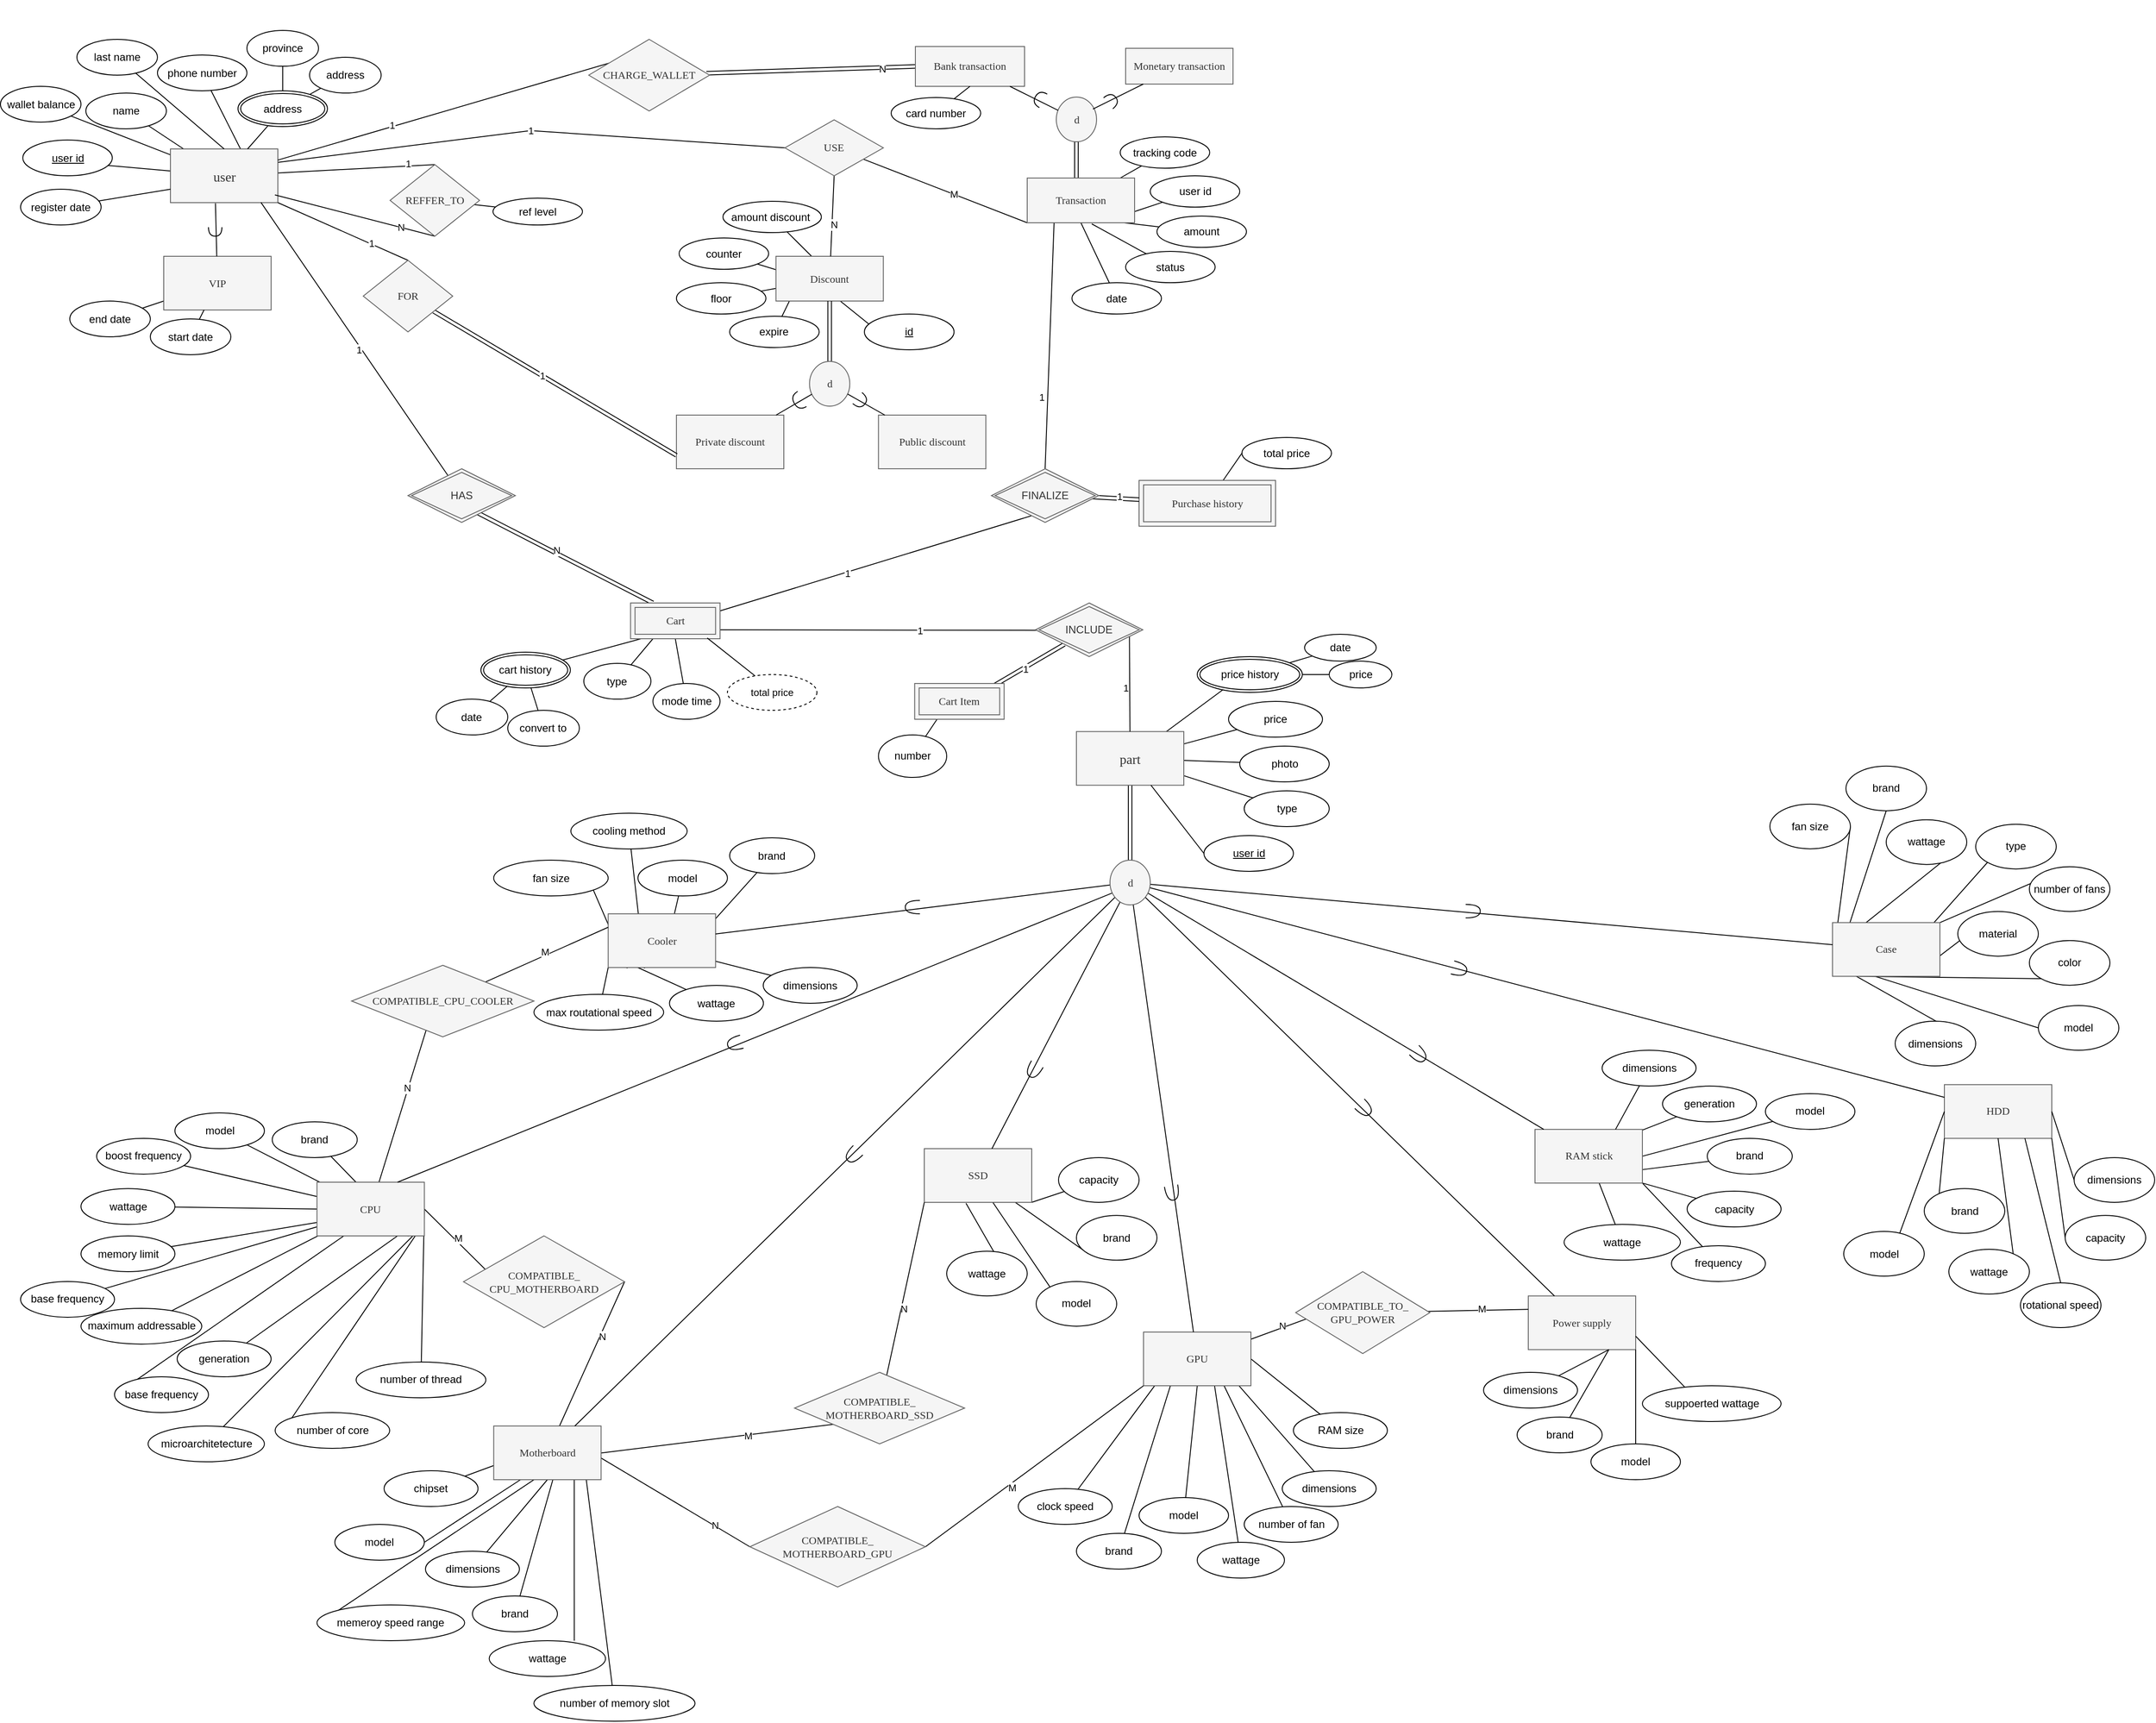 <mxfile version="24.7.17">
  <diagram name="Page-1" id="lS4l_UGHyEnCVh-3E4Ck">
    <mxGraphModel dx="950" dy="1092" grid="0" gridSize="10" guides="1" tooltips="1" connect="1" arrows="1" fold="1" page="0" pageScale="1" pageWidth="850" pageHeight="1100" background="none" math="0" shadow="0">
      <root>
        <mxCell id="0" />
        <mxCell id="1" parent="0" />
        <mxCell id="WClAUrq9EjlUU-zj0WXr-24" value="" style="edgeStyle=none;shape=connector;rounded=0;orthogonalLoop=1;jettySize=auto;html=1;strokeColor=default;align=center;verticalAlign=middle;fontFamily=Helvetica;fontSize=12;fontColor=default;labelBackgroundColor=default;endArrow=none;endFill=0;entryX=0;entryY=0.5;entryDx=0;entryDy=0;" parent="1" source="WClAUrq9EjlUU-zj0WXr-1" target="WClAUrq9EjlUU-zj0WXr-25" edge="1">
          <mxGeometry relative="1" as="geometry">
            <mxPoint x="1178.311" y="98.115" as="targetPoint" />
          </mxGeometry>
        </mxCell>
        <mxCell id="WClAUrq9EjlUU-zj0WXr-29" value="" style="edgeStyle=none;shape=connector;rounded=0;orthogonalLoop=1;jettySize=auto;html=1;strokeColor=default;align=center;verticalAlign=middle;fontFamily=Helvetica;fontSize=12;fontColor=default;labelBackgroundColor=default;endArrow=none;endFill=0;exitX=0.655;exitY=0.011;exitDx=0;exitDy=0;exitPerimeter=0;" parent="1" source="WClAUrq9EjlUU-zj0WXr-1" target="WClAUrq9EjlUU-zj0WXr-28" edge="1">
          <mxGeometry relative="1" as="geometry">
            <mxPoint x="1230" y="170" as="sourcePoint" />
          </mxGeometry>
        </mxCell>
        <mxCell id="WClAUrq9EjlUU-zj0WXr-32" value="" style="edgeStyle=none;shape=connector;rounded=0;orthogonalLoop=1;jettySize=auto;html=1;strokeColor=default;align=center;verticalAlign=middle;fontFamily=Helvetica;fontSize=12;fontColor=default;labelBackgroundColor=default;endArrow=none;endFill=0;" parent="1" source="WClAUrq9EjlUU-zj0WXr-1" target="WClAUrq9EjlUU-zj0WXr-31" edge="1">
          <mxGeometry relative="1" as="geometry" />
        </mxCell>
        <mxCell id="WClAUrq9EjlUU-zj0WXr-47" value="" style="edgeStyle=none;shape=connector;rounded=0;orthogonalLoop=1;jettySize=auto;html=1;strokeColor=default;align=center;verticalAlign=middle;fontFamily=Helvetica;fontSize=12;fontColor=default;labelBackgroundColor=default;endArrow=none;endFill=0;" parent="1" source="WClAUrq9EjlUU-zj0WXr-1" target="WClAUrq9EjlUU-zj0WXr-46" edge="1">
          <mxGeometry relative="1" as="geometry" />
        </mxCell>
        <mxCell id="WClAUrq9EjlUU-zj0WXr-55" value="" style="edgeStyle=none;shape=connector;rounded=0;orthogonalLoop=1;jettySize=auto;html=1;strokeColor=default;align=center;verticalAlign=middle;fontFamily=Helvetica;fontSize=12;fontColor=default;labelBackgroundColor=default;endArrow=none;endFill=0;entryX=0.5;entryY=0;entryDx=0;entryDy=0;" parent="1" source="WClAUrq9EjlUU-zj0WXr-1" target="WClAUrq9EjlUU-zj0WXr-54" edge="1">
          <mxGeometry relative="1" as="geometry" />
        </mxCell>
        <mxCell id="LdFAEq9sarEnEC0SSBv0-3" value="1" style="edgeLabel;html=1;align=center;verticalAlign=middle;resizable=0;points=[];" parent="WClAUrq9EjlUU-zj0WXr-55" vertex="1" connectable="0">
          <mxGeometry x="0.659" y="3" relative="1" as="geometry">
            <mxPoint as="offset" />
          </mxGeometry>
        </mxCell>
        <mxCell id="jCe5e3LsCqJ8E380HKCm-11" style="rounded=0;orthogonalLoop=1;jettySize=auto;html=1;exitX=0.636;exitY=0.808;exitDx=0;exitDy=0;endArrow=none;endFill=0;exitPerimeter=0;entryX=0.25;entryY=0;entryDx=0;entryDy=0;shape=link;" parent="1" source="LdFAEq9sarEnEC0SSBv0-69" target="LdFAEq9sarEnEC0SSBv0-68" edge="1">
          <mxGeometry relative="1" as="geometry">
            <mxPoint x="1504.06" y="574.11" as="sourcePoint" />
            <Array as="points" />
            <mxPoint x="1694.21" y="680" as="targetPoint" />
          </mxGeometry>
        </mxCell>
        <mxCell id="LdFAEq9sarEnEC0SSBv0-27" value="N" style="edgeLabel;html=1;align=center;verticalAlign=middle;resizable=0;points=[];" parent="jCe5e3LsCqJ8E380HKCm-11" vertex="1" connectable="0">
          <mxGeometry x="-0.112" y="4" relative="1" as="geometry">
            <mxPoint y="1" as="offset" />
          </mxGeometry>
        </mxCell>
        <mxCell id="jCe5e3LsCqJ8E380HKCm-28" style="edgeStyle=none;shape=link;rounded=0;orthogonalLoop=1;jettySize=auto;html=1;entryX=0;entryY=0.5;entryDx=0;entryDy=0;strokeColor=default;align=center;verticalAlign=middle;fontFamily=Helvetica;fontSize=11;fontColor=default;labelBackgroundColor=default;endArrow=none;endFill=0;" parent="1" source="jCe5e3LsCqJ8E380HKCm-29" target="eoPI0Xw65L_IwqqJkxbl-12" edge="1">
          <mxGeometry relative="1" as="geometry" />
        </mxCell>
        <mxCell id="LdFAEq9sarEnEC0SSBv0-5" value="N" style="edgeLabel;html=1;align=center;verticalAlign=middle;resizable=0;points=[];" parent="jCe5e3LsCqJ8E380HKCm-28" vertex="1" connectable="0">
          <mxGeometry x="0.679" y="-1" relative="1" as="geometry">
            <mxPoint as="offset" />
          </mxGeometry>
        </mxCell>
        <mxCell id="TL0oi55XwLSw_DGboPtc-3" value="1" style="rounded=0;orthogonalLoop=1;jettySize=auto;html=1;exitX=1;exitY=0.25;exitDx=0;exitDy=0;entryX=1;entryY=0.5;entryDx=0;entryDy=0;endArrow=none;endFill=0;" edge="1" parent="1" source="WClAUrq9EjlUU-zj0WXr-1" target="LdFAEq9sarEnEC0SSBv0-61">
          <mxGeometry relative="1" as="geometry">
            <Array as="points">
              <mxPoint x="1565" y="152" />
            </Array>
          </mxGeometry>
        </mxCell>
        <mxCell id="WClAUrq9EjlUU-zj0WXr-1" value="&lt;font style=&quot;font-size: 15px;&quot; face=&quot;Georgia&quot;&gt;user&lt;/font&gt;" style="rounded=0;whiteSpace=wrap;html=1;fillColor=#f5f5f5;fontColor=#333333;strokeColor=#666666;" parent="1" vertex="1">
          <mxGeometry x="1162.5" y="172.5" width="120" height="60" as="geometry" />
        </mxCell>
        <mxCell id="WClAUrq9EjlUU-zj0WXr-49" value="" style="edgeStyle=none;shape=connector;rounded=0;orthogonalLoop=1;jettySize=auto;html=1;strokeColor=default;align=center;verticalAlign=middle;fontFamily=Helvetica;fontSize=12;fontColor=default;labelBackgroundColor=default;endArrow=none;endFill=0;" parent="1" source="WClAUrq9EjlUU-zj0WXr-14" target="WClAUrq9EjlUU-zj0WXr-48" edge="1">
          <mxGeometry relative="1" as="geometry" />
        </mxCell>
        <mxCell id="WClAUrq9EjlUU-zj0WXr-14" value="&lt;font face=&quot;Georgia&quot;&gt;VIP&lt;/font&gt;" style="whiteSpace=wrap;html=1;fillColor=#f5f5f5;strokeColor=#666666;fontColor=#333333;rounded=0;" parent="1" vertex="1">
          <mxGeometry x="1155" y="292.5" width="120" height="60" as="geometry" />
        </mxCell>
        <mxCell id="WClAUrq9EjlUU-zj0WXr-25" value="user id" style="ellipse;whiteSpace=wrap;html=1;align=center;fontStyle=4;rounded=0;strokeColor=default;verticalAlign=middle;fontFamily=Helvetica;fontSize=12;fontColor=default;fillColor=default;" parent="1" vertex="1">
          <mxGeometry x="997.5" y="162.5" width="100" height="40" as="geometry" />
        </mxCell>
        <mxCell id="WClAUrq9EjlUU-zj0WXr-28" value="phone number" style="ellipse;whiteSpace=wrap;html=1;rounded=0;" parent="1" vertex="1">
          <mxGeometry x="1147.96" y="67.5" width="100" height="40" as="geometry" />
        </mxCell>
        <mxCell id="WClAUrq9EjlUU-zj0WXr-31" value="name" style="ellipse;whiteSpace=wrap;html=1;rounded=0;" parent="1" vertex="1">
          <mxGeometry x="1067.96" y="110" width="90" height="40" as="geometry" />
        </mxCell>
        <mxCell id="WClAUrq9EjlUU-zj0WXr-33" value="" style="edgeStyle=none;shape=connector;rounded=0;orthogonalLoop=1;jettySize=auto;html=1;strokeColor=default;align=center;verticalAlign=middle;fontFamily=Helvetica;fontSize=12;fontColor=default;labelBackgroundColor=default;endArrow=none;endFill=0;exitX=0.5;exitY=0;exitDx=0;exitDy=0;" parent="1" source="WClAUrq9EjlUU-zj0WXr-1" target="WClAUrq9EjlUU-zj0WXr-34" edge="1">
          <mxGeometry relative="1" as="geometry">
            <mxPoint x="1017.96" y="90" as="sourcePoint" />
          </mxGeometry>
        </mxCell>
        <mxCell id="WClAUrq9EjlUU-zj0WXr-34" value="last name" style="ellipse;whiteSpace=wrap;html=1;rounded=0;" parent="1" vertex="1">
          <mxGeometry x="1057.96" y="50" width="90" height="40" as="geometry" />
        </mxCell>
        <mxCell id="WClAUrq9EjlUU-zj0WXr-40" value="" style="edgeStyle=none;shape=connector;rounded=0;orthogonalLoop=1;jettySize=auto;html=1;strokeColor=default;align=center;verticalAlign=middle;fontFamily=Helvetica;fontSize=12;fontColor=default;labelBackgroundColor=default;endArrow=none;endFill=0;" parent="1" source="WClAUrq9EjlUU-zj0WXr-39" target="WClAUrq9EjlUU-zj0WXr-1" edge="1">
          <mxGeometry relative="1" as="geometry" />
        </mxCell>
        <mxCell id="WClAUrq9EjlUU-zj0WXr-42" value="" style="edgeStyle=none;shape=connector;rounded=0;orthogonalLoop=1;jettySize=auto;html=1;strokeColor=default;align=center;verticalAlign=middle;fontFamily=Helvetica;fontSize=12;fontColor=default;labelBackgroundColor=default;endArrow=none;endFill=0;" parent="1" source="WClAUrq9EjlUU-zj0WXr-39" target="WClAUrq9EjlUU-zj0WXr-41" edge="1">
          <mxGeometry relative="1" as="geometry" />
        </mxCell>
        <mxCell id="WClAUrq9EjlUU-zj0WXr-45" value="" style="edgeStyle=none;shape=connector;rounded=0;orthogonalLoop=1;jettySize=auto;html=1;strokeColor=default;align=center;verticalAlign=middle;fontFamily=Helvetica;fontSize=12;fontColor=default;labelBackgroundColor=default;endArrow=none;endFill=0;" parent="1" source="WClAUrq9EjlUU-zj0WXr-39" target="WClAUrq9EjlUU-zj0WXr-44" edge="1">
          <mxGeometry relative="1" as="geometry" />
        </mxCell>
        <mxCell id="WClAUrq9EjlUU-zj0WXr-39" value="address" style="ellipse;shape=doubleEllipse;margin=3;whiteSpace=wrap;html=1;align=center;rounded=0;strokeColor=default;verticalAlign=middle;fontFamily=Helvetica;fontSize=12;fontColor=default;fillColor=default;" parent="1" vertex="1">
          <mxGeometry x="1237.96" y="107.5" width="100" height="40" as="geometry" />
        </mxCell>
        <mxCell id="WClAUrq9EjlUU-zj0WXr-41" value="province" style="ellipse;whiteSpace=wrap;html=1;rounded=0;" parent="1" vertex="1">
          <mxGeometry x="1247.96" y="40" width="80" height="40" as="geometry" />
        </mxCell>
        <mxCell id="WClAUrq9EjlUU-zj0WXr-44" value="address" style="ellipse;whiteSpace=wrap;html=1;rounded=0;" parent="1" vertex="1">
          <mxGeometry x="1317.96" y="70" width="80" height="40" as="geometry" />
        </mxCell>
        <mxCell id="WClAUrq9EjlUU-zj0WXr-46" value="wallet balance" style="ellipse;whiteSpace=wrap;html=1;rounded=0;" parent="1" vertex="1">
          <mxGeometry x="972.5" y="102.5" width="90" height="40" as="geometry" />
        </mxCell>
        <mxCell id="WClAUrq9EjlUU-zj0WXr-48" value="end date" style="ellipse;whiteSpace=wrap;html=1;rounded=0;" parent="1" vertex="1">
          <mxGeometry x="1050" y="342.5" width="90" height="40" as="geometry" />
        </mxCell>
        <mxCell id="WClAUrq9EjlUU-zj0WXr-56" style="edgeStyle=none;shape=connector;rounded=0;orthogonalLoop=1;jettySize=auto;html=1;entryX=0.973;entryY=0.856;entryDx=0;entryDy=0;strokeColor=default;align=center;verticalAlign=middle;fontFamily=Helvetica;fontSize=12;fontColor=default;labelBackgroundColor=default;endArrow=none;endFill=0;exitX=0.5;exitY=1;exitDx=0;exitDy=0;entryPerimeter=0;" parent="1" source="WClAUrq9EjlUU-zj0WXr-54" target="WClAUrq9EjlUU-zj0WXr-1" edge="1">
          <mxGeometry relative="1" as="geometry" />
        </mxCell>
        <mxCell id="LdFAEq9sarEnEC0SSBv0-4" value="N" style="edgeLabel;html=1;align=center;verticalAlign=middle;resizable=0;points=[];" parent="WClAUrq9EjlUU-zj0WXr-56" vertex="1" connectable="0">
          <mxGeometry x="-0.565" y="-1" relative="1" as="geometry">
            <mxPoint y="1" as="offset" />
          </mxGeometry>
        </mxCell>
        <mxCell id="WClAUrq9EjlUU-zj0WXr-59" value="" style="edgeStyle=none;shape=connector;rounded=0;orthogonalLoop=1;jettySize=auto;html=1;strokeColor=default;align=center;verticalAlign=middle;fontFamily=Helvetica;fontSize=12;fontColor=default;labelBackgroundColor=default;endArrow=none;endFill=0;" parent="1" source="WClAUrq9EjlUU-zj0WXr-54" target="WClAUrq9EjlUU-zj0WXr-58" edge="1">
          <mxGeometry relative="1" as="geometry" />
        </mxCell>
        <mxCell id="WClAUrq9EjlUU-zj0WXr-54" value="&lt;font face=&quot;Georgia&quot;&gt;REFFER_TO&lt;/font&gt;" style="rhombus;whiteSpace=wrap;html=1;fillColor=#f5f5f5;strokeColor=#666666;fontColor=#333333;rounded=0;" parent="1" vertex="1">
          <mxGeometry x="1407.96" y="190" width="100" height="80" as="geometry" />
        </mxCell>
        <mxCell id="WClAUrq9EjlUU-zj0WXr-58" value="ref level" style="ellipse;whiteSpace=wrap;html=1;rounded=0;" parent="1" vertex="1">
          <mxGeometry x="1522.96" y="227.5" width="100" height="30" as="geometry" />
        </mxCell>
        <mxCell id="WClAUrq9EjlUU-zj0WXr-64" value="" style="edgeStyle=orthogonalEdgeStyle;rounded=0;orthogonalLoop=1;jettySize=auto;html=1;fontFamily=Helvetica;fontSize=12;fontColor=#333333;endArrow=none;endFill=0;shape=link;" parent="1" source="WClAUrq9EjlUU-zj0WXr-65" target="WClAUrq9EjlUU-zj0WXr-68" edge="1">
          <mxGeometry relative="1" as="geometry" />
        </mxCell>
        <mxCell id="WClAUrq9EjlUU-zj0WXr-89" value="" style="edgeStyle=none;shape=connector;rounded=0;orthogonalLoop=1;jettySize=auto;html=1;strokeColor=default;align=center;verticalAlign=middle;fontFamily=Helvetica;fontSize=12;fontColor=default;labelBackgroundColor=default;endArrow=none;endFill=0;" parent="1" source="WClAUrq9EjlUU-zj0WXr-65" target="WClAUrq9EjlUU-zj0WXr-88" edge="1">
          <mxGeometry relative="1" as="geometry" />
        </mxCell>
        <mxCell id="WClAUrq9EjlUU-zj0WXr-92" value="" style="edgeStyle=none;shape=connector;rounded=0;orthogonalLoop=1;jettySize=auto;html=1;strokeColor=default;align=center;verticalAlign=middle;fontFamily=Helvetica;fontSize=12;fontColor=default;labelBackgroundColor=default;endArrow=none;endFill=0;" parent="1" source="WClAUrq9EjlUU-zj0WXr-65" target="WClAUrq9EjlUU-zj0WXr-91" edge="1">
          <mxGeometry relative="1" as="geometry" />
        </mxCell>
        <mxCell id="WClAUrq9EjlUU-zj0WXr-94" value="" style="edgeStyle=none;shape=connector;rounded=0;orthogonalLoop=1;jettySize=auto;html=1;strokeColor=default;align=center;verticalAlign=middle;fontFamily=Helvetica;fontSize=12;fontColor=default;labelBackgroundColor=default;endArrow=none;endFill=0;" parent="1" source="WClAUrq9EjlUU-zj0WXr-65" target="WClAUrq9EjlUU-zj0WXr-93" edge="1">
          <mxGeometry relative="1" as="geometry" />
        </mxCell>
        <mxCell id="WClAUrq9EjlUU-zj0WXr-96" value="" style="edgeStyle=none;shape=connector;rounded=0;orthogonalLoop=1;jettySize=auto;html=1;strokeColor=default;align=center;verticalAlign=middle;fontFamily=Helvetica;fontSize=12;fontColor=default;labelBackgroundColor=default;endArrow=none;endFill=0;entryX=0.273;entryY=0.862;entryDx=0;entryDy=0;entryPerimeter=0;" parent="1" source="WClAUrq9EjlUU-zj0WXr-65" target="WClAUrq9EjlUU-zj0WXr-99" edge="1">
          <mxGeometry relative="1" as="geometry">
            <mxPoint x="2354.411" y="778.674" as="targetPoint" />
          </mxGeometry>
        </mxCell>
        <mxCell id="jCe5e3LsCqJ8E380HKCm-17" style="edgeStyle=none;shape=connector;rounded=0;orthogonalLoop=1;jettySize=auto;html=1;entryX=1;entryY=0.75;entryDx=0;entryDy=0;strokeColor=default;align=center;verticalAlign=middle;fontFamily=Helvetica;fontSize=11;fontColor=default;labelBackgroundColor=default;endArrow=none;endFill=0;exitX=0.093;exitY=0.51;exitDx=0;exitDy=0;exitPerimeter=0;" parent="1" source="LdFAEq9sarEnEC0SSBv0-35" edge="1">
          <mxGeometry relative="1" as="geometry">
            <mxPoint x="2067.96" y="760" as="sourcePoint" />
            <mxPoint x="1772.96" y="710" as="targetPoint" />
          </mxGeometry>
        </mxCell>
        <mxCell id="LdFAEq9sarEnEC0SSBv0-47" value="1" style="edgeLabel;html=1;align=center;verticalAlign=middle;resizable=0;points=[];" parent="jCe5e3LsCqJ8E380HKCm-17" vertex="1" connectable="0">
          <mxGeometry x="-0.232" relative="1" as="geometry">
            <mxPoint as="offset" />
          </mxGeometry>
        </mxCell>
        <mxCell id="WClAUrq9EjlUU-zj0WXr-65" value="&lt;font face=&quot;Georgia&quot;&gt;&lt;span style=&quot;font-size: 15px;&quot;&gt;part&lt;/span&gt;&lt;/font&gt;" style="rounded=0;whiteSpace=wrap;html=1;fillColor=#f5f5f5;fontColor=#333333;strokeColor=#666666;" parent="1" vertex="1">
          <mxGeometry x="2175" y="823.75" width="120" height="60" as="geometry" />
        </mxCell>
        <mxCell id="WClAUrq9EjlUU-zj0WXr-283" style="edgeStyle=none;shape=connector;rounded=0;orthogonalLoop=1;jettySize=auto;html=1;strokeColor=default;align=center;verticalAlign=middle;fontFamily=Helvetica;fontSize=12;fontColor=default;labelBackgroundColor=default;endArrow=none;endFill=0;entryX=1;entryY=0.5;entryDx=0;entryDy=0;" parent="1" source="WClAUrq9EjlUU-zj0WXr-70" target="WClAUrq9EjlUU-zj0WXr-285" edge="1">
          <mxGeometry relative="1" as="geometry">
            <mxPoint x="1930.75" y="1995" as="targetPoint" />
          </mxGeometry>
        </mxCell>
        <mxCell id="LdFAEq9sarEnEC0SSBv0-12" value="N" style="edgeLabel;html=1;align=center;verticalAlign=middle;resizable=0;points=[];" parent="WClAUrq9EjlUU-zj0WXr-283" vertex="1" connectable="0">
          <mxGeometry x="0.249" y="-2" relative="1" as="geometry">
            <mxPoint as="offset" />
          </mxGeometry>
        </mxCell>
        <mxCell id="WClAUrq9EjlUU-zj0WXr-111" value="" style="edgeStyle=none;shape=connector;rounded=0;orthogonalLoop=1;jettySize=auto;html=1;strokeColor=default;align=center;verticalAlign=middle;fontFamily=Helvetica;fontSize=12;fontColor=default;labelBackgroundColor=default;endArrow=none;endFill=0;exitX=1;exitY=1;exitDx=0;exitDy=0;" parent="1" source="WClAUrq9EjlUU-zj0WXr-71" target="WClAUrq9EjlUU-zj0WXr-110" edge="1">
          <mxGeometry relative="1" as="geometry">
            <mxPoint x="2662.5" y="1054.303" as="sourcePoint" />
          </mxGeometry>
        </mxCell>
        <mxCell id="WClAUrq9EjlUU-zj0WXr-115" value="" style="edgeStyle=none;shape=connector;rounded=0;orthogonalLoop=1;jettySize=auto;html=1;strokeColor=default;align=center;verticalAlign=middle;fontFamily=Helvetica;fontSize=12;fontColor=default;labelBackgroundColor=default;endArrow=none;endFill=0;" parent="1" source="WClAUrq9EjlUU-zj0WXr-71" target="WClAUrq9EjlUU-zj0WXr-114" edge="1">
          <mxGeometry relative="1" as="geometry" />
        </mxCell>
        <mxCell id="WClAUrq9EjlUU-zj0WXr-78" value="&lt;font face=&quot;Georgia&quot;&gt;Power supply&lt;/font&gt;" style="whiteSpace=wrap;html=1;fillColor=#f5f5f5;strokeColor=#666666;fontColor=#333333;rounded=0;" parent="1" vertex="1">
          <mxGeometry x="2680" y="1454.64" width="120" height="60" as="geometry" />
        </mxCell>
        <mxCell id="WClAUrq9EjlUU-zj0WXr-282" style="edgeStyle=none;shape=connector;rounded=0;orthogonalLoop=1;jettySize=auto;html=1;strokeColor=default;align=center;verticalAlign=middle;fontFamily=Helvetica;fontSize=12;fontColor=default;labelBackgroundColor=default;endArrow=none;endFill=0;entryX=0.5;entryY=1;entryDx=0;entryDy=0;exitX=1;exitY=0.5;exitDx=0;exitDy=0;" parent="1" source="WClAUrq9EjlUU-zj0WXr-82" target="WClAUrq9EjlUU-zj0WXr-285" edge="1">
          <mxGeometry relative="1" as="geometry">
            <mxPoint x="2400" y="1600" as="targetPoint" />
          </mxGeometry>
        </mxCell>
        <mxCell id="LdFAEq9sarEnEC0SSBv0-11" value="M" style="edgeLabel;html=1;align=center;verticalAlign=middle;resizable=0;points=[];" parent="WClAUrq9EjlUU-zj0WXr-282" vertex="1" connectable="0">
          <mxGeometry x="-0.473" y="3" relative="1" as="geometry">
            <mxPoint as="offset" />
          </mxGeometry>
        </mxCell>
        <mxCell id="WClAUrq9EjlUU-zj0WXr-84" value="&lt;font face=&quot;Georgia&quot;&gt;HDD&lt;/font&gt;" style="whiteSpace=wrap;html=1;fillColor=#f5f5f5;strokeColor=#666666;fontColor=#333333;rounded=0;" parent="1" vertex="1">
          <mxGeometry x="3145" y="1218.44" width="120" height="60" as="geometry" />
        </mxCell>
        <mxCell id="WClAUrq9EjlUU-zj0WXr-86" value="" style="edgeStyle=none;shape=connector;rounded=0;orthogonalLoop=1;jettySize=auto;html=1;strokeColor=default;align=center;verticalAlign=middle;fontFamily=Helvetica;fontSize=12;fontColor=default;labelBackgroundColor=default;endArrow=none;endFill=0;entryX=0;entryY=0.5;entryDx=0;entryDy=0;" parent="1" source="WClAUrq9EjlUU-zj0WXr-65" target="WClAUrq9EjlUU-zj0WXr-87" edge="1">
          <mxGeometry relative="1" as="geometry">
            <mxPoint x="2265" y="835.0" as="sourcePoint" />
            <mxPoint x="2755.351" y="858.115" as="targetPoint" />
          </mxGeometry>
        </mxCell>
        <mxCell id="WClAUrq9EjlUU-zj0WXr-87" value="user id" style="ellipse;whiteSpace=wrap;html=1;align=center;fontStyle=4;rounded=0;strokeColor=default;verticalAlign=middle;fontFamily=Helvetica;fontSize=12;fontColor=default;fillColor=default;" parent="1" vertex="1">
          <mxGeometry x="2317.5" y="940" width="100" height="40" as="geometry" />
        </mxCell>
        <mxCell id="WClAUrq9EjlUU-zj0WXr-88" value="type" style="ellipse;whiteSpace=wrap;html=1;rounded=0;" parent="1" vertex="1">
          <mxGeometry x="2362.5" y="890" width="95" height="40" as="geometry" />
        </mxCell>
        <mxCell id="WClAUrq9EjlUU-zj0WXr-91" value="photo" style="ellipse;whiteSpace=wrap;html=1;rounded=0;" parent="1" vertex="1">
          <mxGeometry x="2357.5" y="840" width="100" height="40" as="geometry" />
        </mxCell>
        <mxCell id="WClAUrq9EjlUU-zj0WXr-93" value="price" style="ellipse;whiteSpace=wrap;html=1;rounded=0;" parent="1" vertex="1">
          <mxGeometry x="2345" y="790" width="105" height="40" as="geometry" />
        </mxCell>
        <mxCell id="WClAUrq9EjlUU-zj0WXr-264" value="" style="edgeStyle=none;shape=connector;rounded=0;orthogonalLoop=1;jettySize=auto;html=1;strokeColor=default;align=center;verticalAlign=middle;fontFamily=Helvetica;fontSize=12;fontColor=default;labelBackgroundColor=default;endArrow=none;endFill=0;" parent="1" source="WClAUrq9EjlUU-zj0WXr-99" target="WClAUrq9EjlUU-zj0WXr-263" edge="1">
          <mxGeometry relative="1" as="geometry" />
        </mxCell>
        <mxCell id="WClAUrq9EjlUU-zj0WXr-267" value="" style="edgeStyle=none;shape=connector;rounded=0;orthogonalLoop=1;jettySize=auto;html=1;strokeColor=default;align=center;verticalAlign=middle;fontFamily=Helvetica;fontSize=12;fontColor=default;labelBackgroundColor=default;endArrow=none;endFill=0;" parent="1" source="WClAUrq9EjlUU-zj0WXr-99" target="WClAUrq9EjlUU-zj0WXr-266" edge="1">
          <mxGeometry relative="1" as="geometry" />
        </mxCell>
        <mxCell id="WClAUrq9EjlUU-zj0WXr-99" value="price history" style="ellipse;shape=doubleEllipse;margin=3;whiteSpace=wrap;html=1;align=center;rounded=0;strokeColor=default;verticalAlign=middle;fontFamily=Helvetica;fontSize=12;fontColor=default;fillColor=default;" parent="1" vertex="1">
          <mxGeometry x="2310" y="740" width="117.5" height="40" as="geometry" />
        </mxCell>
        <mxCell id="WClAUrq9EjlUU-zj0WXr-100" value="" style="edgeStyle=none;shape=connector;rounded=0;orthogonalLoop=1;jettySize=auto;html=1;strokeColor=default;align=center;verticalAlign=middle;fontFamily=Helvetica;fontSize=12;fontColor=default;labelBackgroundColor=default;endArrow=none;endFill=0;exitX=1;exitY=0.75;exitDx=0;exitDy=0;" parent="1" source="WClAUrq9EjlUU-zj0WXr-71" target="WClAUrq9EjlUU-zj0WXr-106" edge="1">
          <mxGeometry relative="1" as="geometry">
            <mxPoint x="2662.5" y="1045" as="sourcePoint" />
          </mxGeometry>
        </mxCell>
        <mxCell id="WClAUrq9EjlUU-zj0WXr-101" value="" style="edgeStyle=none;shape=connector;rounded=0;orthogonalLoop=1;jettySize=auto;html=1;strokeColor=default;align=center;verticalAlign=middle;fontFamily=Helvetica;fontSize=12;fontColor=default;labelBackgroundColor=default;endArrow=none;endFill=0;exitX=1;exitY=0.5;exitDx=0;exitDy=0;" parent="1" source="WClAUrq9EjlUU-zj0WXr-71" target="WClAUrq9EjlUU-zj0WXr-107" edge="1">
          <mxGeometry relative="1" as="geometry">
            <mxPoint x="2662.5" y="1030.0" as="sourcePoint" />
          </mxGeometry>
        </mxCell>
        <mxCell id="WClAUrq9EjlUU-zj0WXr-102" value="" style="edgeStyle=none;shape=connector;rounded=0;orthogonalLoop=1;jettySize=auto;html=1;strokeColor=default;align=center;verticalAlign=middle;fontFamily=Helvetica;fontSize=12;fontColor=default;labelBackgroundColor=default;endArrow=none;endFill=0;exitX=0.886;exitY=0.102;exitDx=0;exitDy=0;exitPerimeter=0;" parent="1" source="WClAUrq9EjlUU-zj0WXr-71" target="WClAUrq9EjlUU-zj0WXr-108" edge="1">
          <mxGeometry relative="1" as="geometry">
            <mxPoint x="2662.5" y="1015.0" as="sourcePoint" />
          </mxGeometry>
        </mxCell>
        <mxCell id="WClAUrq9EjlUU-zj0WXr-106" value="brand" style="ellipse;whiteSpace=wrap;html=1;rounded=0;" parent="1" vertex="1">
          <mxGeometry x="2880" y="1278.44" width="95" height="40" as="geometry" />
        </mxCell>
        <mxCell id="WClAUrq9EjlUU-zj0WXr-107" value="model" style="ellipse;whiteSpace=wrap;html=1;rounded=0;" parent="1" vertex="1">
          <mxGeometry x="2945" y="1228.44" width="100" height="40" as="geometry" />
        </mxCell>
        <mxCell id="WClAUrq9EjlUU-zj0WXr-108" value="generation" style="ellipse;whiteSpace=wrap;html=1;rounded=0;" parent="1" vertex="1">
          <mxGeometry x="2830" y="1220" width="105" height="40" as="geometry" />
        </mxCell>
        <mxCell id="WClAUrq9EjlUU-zj0WXr-110" value="capacity" style="ellipse;whiteSpace=wrap;html=1;rounded=0;" parent="1" vertex="1">
          <mxGeometry x="2857.5" y="1337.5" width="105" height="40" as="geometry" />
        </mxCell>
        <mxCell id="WClAUrq9EjlUU-zj0WXr-112" value="" style="edgeStyle=none;shape=connector;rounded=0;orthogonalLoop=1;jettySize=auto;html=1;strokeColor=default;align=center;verticalAlign=middle;fontFamily=Helvetica;fontSize=12;fontColor=default;labelBackgroundColor=default;endArrow=none;endFill=0;exitX=1;exitY=1;exitDx=0;exitDy=0;" parent="1" source="WClAUrq9EjlUU-zj0WXr-71" target="WClAUrq9EjlUU-zj0WXr-113" edge="1">
          <mxGeometry relative="1" as="geometry">
            <mxPoint x="2737.5" y="1310" as="sourcePoint" />
          </mxGeometry>
        </mxCell>
        <mxCell id="WClAUrq9EjlUU-zj0WXr-113" value="frequency" style="ellipse;whiteSpace=wrap;html=1;rounded=0;" parent="1" vertex="1">
          <mxGeometry x="2840" y="1398.44" width="105" height="40" as="geometry" />
        </mxCell>
        <mxCell id="WClAUrq9EjlUU-zj0WXr-114" value="wattage" style="ellipse;whiteSpace=wrap;html=1;rounded=0;" parent="1" vertex="1">
          <mxGeometry x="2720" y="1374.64" width="130" height="40" as="geometry" />
        </mxCell>
        <mxCell id="WClAUrq9EjlUU-zj0WXr-116" value="" style="edgeStyle=none;shape=connector;rounded=0;orthogonalLoop=1;jettySize=auto;html=1;strokeColor=default;align=center;verticalAlign=middle;fontFamily=Helvetica;fontSize=12;fontColor=default;labelBackgroundColor=default;endArrow=none;endFill=0;exitX=0.75;exitY=1;exitDx=0;exitDy=0;" parent="1" source="WClAUrq9EjlUU-zj0WXr-76" target="WClAUrq9EjlUU-zj0WXr-124" edge="1">
          <mxGeometry relative="1" as="geometry">
            <mxPoint x="2325.75" y="1748.44" as="sourcePoint" />
          </mxGeometry>
        </mxCell>
        <mxCell id="WClAUrq9EjlUU-zj0WXr-117" value="" style="edgeStyle=none;shape=connector;rounded=0;orthogonalLoop=1;jettySize=auto;html=1;strokeColor=default;align=center;verticalAlign=middle;fontFamily=Helvetica;fontSize=12;fontColor=default;labelBackgroundColor=default;endArrow=none;endFill=0;exitX=0.66;exitY=0.98;exitDx=0;exitDy=0;exitPerimeter=0;" parent="1" source="WClAUrq9EjlUU-zj0WXr-76" target="WClAUrq9EjlUU-zj0WXr-127" edge="1">
          <mxGeometry relative="1" as="geometry">
            <mxPoint x="2309.75" y="1688.44" as="sourcePoint" />
          </mxGeometry>
        </mxCell>
        <mxCell id="WClAUrq9EjlUU-zj0WXr-118" value="" style="edgeStyle=none;shape=connector;rounded=0;orthogonalLoop=1;jettySize=auto;html=1;strokeColor=default;align=center;verticalAlign=middle;fontFamily=Helvetica;fontSize=12;fontColor=default;labelBackgroundColor=default;endArrow=none;endFill=0;exitX=0.25;exitY=1;exitDx=0;exitDy=0;" parent="1" source="WClAUrq9EjlUU-zj0WXr-76" target="WClAUrq9EjlUU-zj0WXr-121" edge="1">
          <mxGeometry relative="1" as="geometry">
            <mxPoint x="2354.75" y="1733.44" as="sourcePoint" />
          </mxGeometry>
        </mxCell>
        <mxCell id="WClAUrq9EjlUU-zj0WXr-119" value="" style="edgeStyle=none;shape=connector;rounded=0;orthogonalLoop=1;jettySize=auto;html=1;strokeColor=default;align=center;verticalAlign=middle;fontFamily=Helvetica;fontSize=12;fontColor=default;labelBackgroundColor=default;endArrow=none;endFill=0;exitX=0.5;exitY=1;exitDx=0;exitDy=0;" parent="1" source="WClAUrq9EjlUU-zj0WXr-76" target="WClAUrq9EjlUU-zj0WXr-122" edge="1">
          <mxGeometry relative="1" as="geometry">
            <mxPoint x="2424.55" y="1448.44" as="sourcePoint" />
          </mxGeometry>
        </mxCell>
        <mxCell id="WClAUrq9EjlUU-zj0WXr-120" value="" style="edgeStyle=none;shape=connector;rounded=0;orthogonalLoop=1;jettySize=auto;html=1;strokeColor=default;align=center;verticalAlign=middle;fontFamily=Helvetica;fontSize=12;fontColor=default;labelBackgroundColor=default;endArrow=none;endFill=0;exitX=0.88;exitY=0.98;exitDx=0;exitDy=0;exitPerimeter=0;" parent="1" source="WClAUrq9EjlUU-zj0WXr-76" target="WClAUrq9EjlUU-zj0WXr-123" edge="1">
          <mxGeometry relative="1" as="geometry">
            <mxPoint x="2354.75" y="1703.44" as="sourcePoint" />
          </mxGeometry>
        </mxCell>
        <mxCell id="WClAUrq9EjlUU-zj0WXr-121" value="brand" style="ellipse;whiteSpace=wrap;html=1;rounded=0;" parent="1" vertex="1">
          <mxGeometry x="2175" y="1720.0" width="95" height="40" as="geometry" />
        </mxCell>
        <mxCell id="WClAUrq9EjlUU-zj0WXr-122" value="model" style="ellipse;whiteSpace=wrap;html=1;rounded=0;" parent="1" vertex="1">
          <mxGeometry x="2245" y="1680.0" width="100" height="40" as="geometry" />
        </mxCell>
        <mxCell id="WClAUrq9EjlUU-zj0WXr-123" value="dimensions" style="ellipse;whiteSpace=wrap;html=1;rounded=0;" parent="1" vertex="1">
          <mxGeometry x="2405" y="1650.0" width="105" height="40" as="geometry" />
        </mxCell>
        <mxCell id="WClAUrq9EjlUU-zj0WXr-124" value="number of fan" style="ellipse;whiteSpace=wrap;html=1;rounded=0;" parent="1" vertex="1">
          <mxGeometry x="2362.5" y="1690.0" width="105" height="40" as="geometry" />
        </mxCell>
        <mxCell id="WClAUrq9EjlUU-zj0WXr-125" value="" style="edgeStyle=none;shape=connector;rounded=0;orthogonalLoop=1;jettySize=auto;html=1;strokeColor=default;align=center;verticalAlign=middle;fontFamily=Helvetica;fontSize=12;fontColor=default;labelBackgroundColor=default;endArrow=none;endFill=0;exitX=0.124;exitY=0.945;exitDx=0;exitDy=0;exitPerimeter=0;" parent="1" source="WClAUrq9EjlUU-zj0WXr-76" target="WClAUrq9EjlUU-zj0WXr-126" edge="1">
          <mxGeometry relative="1" as="geometry">
            <mxPoint x="2308.75" y="1750.44" as="sourcePoint" />
          </mxGeometry>
        </mxCell>
        <mxCell id="WClAUrq9EjlUU-zj0WXr-126" value="clock speed" style="ellipse;whiteSpace=wrap;html=1;rounded=0;" parent="1" vertex="1">
          <mxGeometry x="2110" y="1670.0" width="105" height="40" as="geometry" />
        </mxCell>
        <mxCell id="WClAUrq9EjlUU-zj0WXr-127" value="wattage" style="ellipse;whiteSpace=wrap;html=1;rounded=0;" parent="1" vertex="1">
          <mxGeometry x="2310" y="1730" width="97.5" height="40" as="geometry" />
        </mxCell>
        <mxCell id="WClAUrq9EjlUU-zj0WXr-128" value="" style="edgeStyle=none;shape=connector;rounded=0;orthogonalLoop=1;jettySize=auto;html=1;strokeColor=default;align=center;verticalAlign=middle;fontFamily=Helvetica;fontSize=12;fontColor=default;labelBackgroundColor=default;endArrow=none;endFill=0;exitX=1;exitY=0.5;exitDx=0;exitDy=0;" parent="1" source="WClAUrq9EjlUU-zj0WXr-76" target="WClAUrq9EjlUU-zj0WXr-129" edge="1">
          <mxGeometry relative="1" as="geometry">
            <mxPoint x="3125" y="1398.8" as="sourcePoint" />
          </mxGeometry>
        </mxCell>
        <mxCell id="WClAUrq9EjlUU-zj0WXr-129" value="RAM size" style="ellipse;whiteSpace=wrap;html=1;rounded=0;" parent="1" vertex="1">
          <mxGeometry x="2417.5" y="1585.0" width="105" height="40" as="geometry" />
        </mxCell>
        <mxCell id="WClAUrq9EjlUU-zj0WXr-71" value="&lt;font face=&quot;Georgia&quot;&gt;RAM stick&lt;/font&gt;" style="rounded=0;whiteSpace=wrap;html=1;fillColor=#f5f5f5;strokeColor=#666666;fontColor=#333333;" parent="1" vertex="1">
          <mxGeometry x="2687.5" y="1268.44" width="120" height="60" as="geometry" />
        </mxCell>
        <mxCell id="WClAUrq9EjlUU-zj0WXr-132" value="" style="edgeStyle=none;shape=connector;rounded=0;orthogonalLoop=1;jettySize=auto;html=1;strokeColor=default;align=center;verticalAlign=middle;fontFamily=Helvetica;fontSize=12;fontColor=default;labelBackgroundColor=default;endArrow=none;endFill=0;exitX=0.861;exitY=0.981;exitDx=0;exitDy=0;exitPerimeter=0;" parent="1" source="WClAUrq9EjlUU-zj0WXr-70" target="WClAUrq9EjlUU-zj0WXr-140" edge="1">
          <mxGeometry relative="1" as="geometry">
            <mxPoint x="2154.5" y="1935" as="sourcePoint" />
          </mxGeometry>
        </mxCell>
        <mxCell id="WClAUrq9EjlUU-zj0WXr-133" value="" style="edgeStyle=none;shape=connector;rounded=0;orthogonalLoop=1;jettySize=auto;html=1;strokeColor=default;align=center;verticalAlign=middle;fontFamily=Helvetica;fontSize=12;fontColor=default;labelBackgroundColor=default;endArrow=none;endFill=0;exitX=0.75;exitY=1;exitDx=0;exitDy=0;entryX=0.731;entryY=0;entryDx=0;entryDy=0;entryPerimeter=0;" parent="1" source="WClAUrq9EjlUU-zj0WXr-70" target="WClAUrq9EjlUU-zj0WXr-143" edge="1">
          <mxGeometry relative="1" as="geometry">
            <mxPoint x="2113.5" y="1949" as="sourcePoint" />
          </mxGeometry>
        </mxCell>
        <mxCell id="WClAUrq9EjlUU-zj0WXr-134" value="" style="edgeStyle=none;shape=connector;rounded=0;orthogonalLoop=1;jettySize=auto;html=1;strokeColor=default;align=center;verticalAlign=middle;fontFamily=Helvetica;fontSize=12;fontColor=default;labelBackgroundColor=default;endArrow=none;endFill=0;exitX=0.555;exitY=0.971;exitDx=0;exitDy=0;exitPerimeter=0;" parent="1" source="WClAUrq9EjlUU-zj0WXr-70" target="WClAUrq9EjlUU-zj0WXr-137" edge="1">
          <mxGeometry relative="1" as="geometry">
            <mxPoint x="2064.5" y="1950" as="sourcePoint" />
            <Array as="points" />
          </mxGeometry>
        </mxCell>
        <mxCell id="WClAUrq9EjlUU-zj0WXr-135" value="" style="edgeStyle=none;shape=connector;rounded=0;orthogonalLoop=1;jettySize=auto;html=1;strokeColor=default;align=center;verticalAlign=middle;fontFamily=Helvetica;fontSize=12;fontColor=default;labelBackgroundColor=default;endArrow=none;endFill=0;exitX=0.25;exitY=1;exitDx=0;exitDy=0;entryX=1;entryY=0.5;entryDx=0;entryDy=0;" parent="1" source="WClAUrq9EjlUU-zj0WXr-70" target="WClAUrq9EjlUU-zj0WXr-138" edge="1">
          <mxGeometry relative="1" as="geometry">
            <mxPoint x="2094.5" y="1950" as="sourcePoint" />
          </mxGeometry>
        </mxCell>
        <mxCell id="WClAUrq9EjlUU-zj0WXr-136" value="" style="edgeStyle=none;shape=connector;rounded=0;orthogonalLoop=1;jettySize=auto;html=1;strokeColor=default;align=center;verticalAlign=middle;fontFamily=Helvetica;fontSize=12;fontColor=default;labelBackgroundColor=default;endArrow=none;endFill=0;exitX=0.412;exitY=0.951;exitDx=0;exitDy=0;entryX=0;entryY=0;entryDx=0;entryDy=0;exitPerimeter=0;" parent="1" source="WClAUrq9EjlUU-zj0WXr-70" target="WClAUrq9EjlUU-zj0WXr-139" edge="1">
          <mxGeometry relative="1" as="geometry">
            <mxPoint x="2140.5" y="1949" as="sourcePoint" />
          </mxGeometry>
        </mxCell>
        <mxCell id="WClAUrq9EjlUU-zj0WXr-137" value="brand" style="ellipse;whiteSpace=wrap;html=1;rounded=0;" parent="1" vertex="1">
          <mxGeometry x="1500" y="1790.0" width="95" height="40" as="geometry" />
        </mxCell>
        <mxCell id="WClAUrq9EjlUU-zj0WXr-138" value="model" style="ellipse;whiteSpace=wrap;html=1;rounded=0;" parent="1" vertex="1">
          <mxGeometry x="1346.25" y="1710.0" width="100" height="40" as="geometry" />
        </mxCell>
        <mxCell id="WClAUrq9EjlUU-zj0WXr-139" value="memeroy speed range" style="ellipse;whiteSpace=wrap;html=1;rounded=0;" parent="1" vertex="1">
          <mxGeometry x="1326.25" y="1800.0" width="165" height="40" as="geometry" />
        </mxCell>
        <mxCell id="WClAUrq9EjlUU-zj0WXr-140" value="number of memory slot" style="ellipse;whiteSpace=wrap;html=1;rounded=0;" parent="1" vertex="1">
          <mxGeometry x="1568.71" y="1890" width="180" height="40" as="geometry" />
        </mxCell>
        <mxCell id="WClAUrq9EjlUU-zj0WXr-141" value="" style="edgeStyle=none;shape=connector;rounded=0;orthogonalLoop=1;jettySize=auto;html=1;strokeColor=default;align=center;verticalAlign=middle;fontFamily=Helvetica;fontSize=12;fontColor=default;labelBackgroundColor=default;endArrow=none;endFill=0;exitX=0.5;exitY=1;exitDx=0;exitDy=0;" parent="1" source="WClAUrq9EjlUU-zj0WXr-70" target="WClAUrq9EjlUU-zj0WXr-142" edge="1">
          <mxGeometry relative="1" as="geometry">
            <mxPoint x="2034.5" y="1920" as="sourcePoint" />
          </mxGeometry>
        </mxCell>
        <mxCell id="WClAUrq9EjlUU-zj0WXr-142" value="dimensions" style="ellipse;whiteSpace=wrap;html=1;rounded=0;" parent="1" vertex="1">
          <mxGeometry x="1447.5" y="1740.0" width="105" height="40" as="geometry" />
        </mxCell>
        <mxCell id="WClAUrq9EjlUU-zj0WXr-143" value="wattage" style="ellipse;whiteSpace=wrap;html=1;rounded=0;" parent="1" vertex="1">
          <mxGeometry x="1518.75" y="1840.0" width="130" height="40" as="geometry" />
        </mxCell>
        <mxCell id="WClAUrq9EjlUU-zj0WXr-144" value="" style="edgeStyle=none;shape=connector;rounded=0;orthogonalLoop=1;jettySize=auto;html=1;strokeColor=default;align=center;verticalAlign=middle;fontFamily=Helvetica;fontSize=12;fontColor=default;labelBackgroundColor=default;endArrow=none;endFill=0;exitX=1;exitY=0;exitDx=0;exitDy=0;" parent="1" source="WClAUrq9EjlUU-zj0WXr-70" target="WClAUrq9EjlUU-zj0WXr-145" edge="1">
          <mxGeometry relative="1" as="geometry">
            <mxPoint x="2154.5" y="1920" as="sourcePoint" />
          </mxGeometry>
        </mxCell>
        <mxCell id="WClAUrq9EjlUU-zj0WXr-145" value="chipset" style="ellipse;whiteSpace=wrap;html=1;rounded=0;" parent="1" vertex="1">
          <mxGeometry x="1401.25" y="1650" width="105" height="40" as="geometry" />
        </mxCell>
        <mxCell id="WClAUrq9EjlUU-zj0WXr-295" style="edgeStyle=none;shape=connector;rounded=0;orthogonalLoop=1;jettySize=auto;html=1;strokeColor=default;align=center;verticalAlign=middle;fontFamily=Helvetica;fontSize=12;fontColor=default;labelBackgroundColor=default;endArrow=none;endFill=0;entryX=0.648;entryY=0.236;entryDx=0;entryDy=0;entryPerimeter=0;" parent="1" source="WClAUrq9EjlUU-zj0WXr-76" target="WClAUrq9EjlUU-zj0WXr-296" edge="1">
          <mxGeometry relative="1" as="geometry">
            <mxPoint x="3120" y="1740" as="targetPoint" />
          </mxGeometry>
        </mxCell>
        <mxCell id="LdFAEq9sarEnEC0SSBv0-17" value="N" style="edgeLabel;html=1;align=center;verticalAlign=middle;resizable=0;points=[];" parent="WClAUrq9EjlUU-zj0WXr-295" vertex="1" connectable="0">
          <mxGeometry x="-0.52" y="2" relative="1" as="geometry">
            <mxPoint as="offset" />
          </mxGeometry>
        </mxCell>
        <mxCell id="WClAUrq9EjlUU-zj0WXr-76" value="&lt;font face=&quot;Georgia&quot;&gt;GPU&lt;/font&gt;" style="whiteSpace=wrap;html=1;fillColor=#f5f5f5;strokeColor=#666666;fontColor=#333333;rounded=0;" parent="1" vertex="1">
          <mxGeometry x="2250" y="1495" width="120" height="60" as="geometry" />
        </mxCell>
        <mxCell id="WClAUrq9EjlUU-zj0WXr-148" value="" style="edgeStyle=none;shape=connector;rounded=0;orthogonalLoop=1;jettySize=auto;html=1;strokeColor=default;align=center;verticalAlign=middle;fontFamily=Helvetica;fontSize=12;fontColor=default;labelBackgroundColor=default;endArrow=none;endFill=0;exitX=1;exitY=0.5;exitDx=0;exitDy=0;" parent="1" source="WClAUrq9EjlUU-zj0WXr-82" target="WClAUrq9EjlUU-zj0WXr-156" edge="1">
          <mxGeometry relative="1" as="geometry">
            <mxPoint x="1413.75" y="1265" as="sourcePoint" />
          </mxGeometry>
        </mxCell>
        <mxCell id="WClAUrq9EjlUU-zj0WXr-149" value="" style="edgeStyle=none;shape=connector;rounded=0;orthogonalLoop=1;jettySize=auto;html=1;strokeColor=default;align=center;verticalAlign=middle;fontFamily=Helvetica;fontSize=12;fontColor=default;labelBackgroundColor=default;endArrow=none;endFill=0;exitX=0.901;exitY=0.983;exitDx=0;exitDy=0;exitPerimeter=0;" parent="1" source="WClAUrq9EjlUU-zj0WXr-82" target="WClAUrq9EjlUU-zj0WXr-159" edge="1">
          <mxGeometry relative="1" as="geometry">
            <mxPoint x="1413.75" y="1310" as="sourcePoint" />
          </mxGeometry>
        </mxCell>
        <mxCell id="WClAUrq9EjlUU-zj0WXr-150" value="" style="edgeStyle=none;shape=connector;rounded=0;orthogonalLoop=1;jettySize=auto;html=1;strokeColor=default;align=center;verticalAlign=middle;fontFamily=Helvetica;fontSize=12;fontColor=default;labelBackgroundColor=default;endArrow=none;endFill=0;exitX=0.852;exitY=1.008;exitDx=0;exitDy=0;exitPerimeter=0;" parent="1" source="WClAUrq9EjlUU-zj0WXr-82" target="WClAUrq9EjlUU-zj0WXr-153" edge="1">
          <mxGeometry relative="1" as="geometry">
            <mxPoint x="1370.75" y="1310" as="sourcePoint" />
            <Array as="points" />
          </mxGeometry>
        </mxCell>
        <mxCell id="WClAUrq9EjlUU-zj0WXr-151" value="" style="edgeStyle=none;shape=connector;rounded=0;orthogonalLoop=1;jettySize=auto;html=1;strokeColor=default;align=center;verticalAlign=middle;fontFamily=Helvetica;fontSize=12;fontColor=default;labelBackgroundColor=default;endArrow=none;endFill=0;exitX=1;exitY=1;exitDx=0;exitDy=0;" parent="1" source="WClAUrq9EjlUU-zj0WXr-82" target="WClAUrq9EjlUU-zj0WXr-154" edge="1">
          <mxGeometry relative="1" as="geometry">
            <mxPoint x="1413.75" y="1295" as="sourcePoint" />
          </mxGeometry>
        </mxCell>
        <mxCell id="WClAUrq9EjlUU-zj0WXr-152" value="" style="edgeStyle=none;shape=connector;rounded=0;orthogonalLoop=1;jettySize=auto;html=1;strokeColor=default;align=center;verticalAlign=middle;fontFamily=Helvetica;fontSize=12;fontColor=default;labelBackgroundColor=default;endArrow=none;endFill=0;exitX=1;exitY=0.75;exitDx=0;exitDy=0;entryX=0;entryY=0;entryDx=0;entryDy=0;" parent="1" source="WClAUrq9EjlUU-zj0WXr-82" target="WClAUrq9EjlUU-zj0WXr-155" edge="1">
          <mxGeometry relative="1" as="geometry">
            <mxPoint x="1413.75" y="1280" as="sourcePoint" />
          </mxGeometry>
        </mxCell>
        <mxCell id="WClAUrq9EjlUU-zj0WXr-154" value="model" style="ellipse;whiteSpace=wrap;html=1;rounded=0;" parent="1" vertex="1">
          <mxGeometry x="1167.5" y="1250" width="100" height="40" as="geometry" />
        </mxCell>
        <mxCell id="WClAUrq9EjlUU-zj0WXr-155" value="number of core" style="ellipse;whiteSpace=wrap;html=1;rounded=0;" parent="1" vertex="1">
          <mxGeometry x="1279.5" y="1585" width="128" height="40" as="geometry" />
        </mxCell>
        <mxCell id="WClAUrq9EjlUU-zj0WXr-156" value="number of thread" style="ellipse;whiteSpace=wrap;html=1;rounded=0;" parent="1" vertex="1">
          <mxGeometry x="1370" y="1528.44" width="145" height="40" as="geometry" />
        </mxCell>
        <mxCell id="WClAUrq9EjlUU-zj0WXr-157" value="" style="edgeStyle=none;shape=connector;rounded=0;orthogonalLoop=1;jettySize=auto;html=1;strokeColor=default;align=center;verticalAlign=middle;fontFamily=Helvetica;fontSize=12;fontColor=default;labelBackgroundColor=default;endArrow=none;endFill=0;exitX=0.75;exitY=1;exitDx=0;exitDy=0;" parent="1" source="WClAUrq9EjlUU-zj0WXr-82" target="WClAUrq9EjlUU-zj0WXr-158" edge="1">
          <mxGeometry relative="1" as="geometry">
            <mxPoint x="1353.75" y="1310" as="sourcePoint" />
          </mxGeometry>
        </mxCell>
        <mxCell id="WClAUrq9EjlUU-zj0WXr-158" value="generation" style="ellipse;whiteSpace=wrap;html=1;rounded=0;" parent="1" vertex="1">
          <mxGeometry x="1170" y="1505" width="105" height="40" as="geometry" />
        </mxCell>
        <mxCell id="WClAUrq9EjlUU-zj0WXr-159" value="microarchitetecture" style="ellipse;whiteSpace=wrap;html=1;rounded=0;" parent="1" vertex="1">
          <mxGeometry x="1137.5" y="1600" width="130" height="40" as="geometry" />
        </mxCell>
        <mxCell id="WClAUrq9EjlUU-zj0WXr-160" value="" style="edgeStyle=none;shape=connector;rounded=0;orthogonalLoop=1;jettySize=auto;html=1;strokeColor=default;align=center;verticalAlign=middle;fontFamily=Helvetica;fontSize=12;fontColor=default;labelBackgroundColor=default;endArrow=none;endFill=0;exitX=1;exitY=0.25;exitDx=0;exitDy=0;" parent="1" source="WClAUrq9EjlUU-zj0WXr-82" target="WClAUrq9EjlUU-zj0WXr-161" edge="1">
          <mxGeometry relative="1" as="geometry">
            <mxPoint x="1413.75" y="1250" as="sourcePoint" />
          </mxGeometry>
        </mxCell>
        <mxCell id="WClAUrq9EjlUU-zj0WXr-161" value="base frequency" style="ellipse;whiteSpace=wrap;html=1;rounded=0;" parent="1" vertex="1">
          <mxGeometry x="995" y="1438.44" width="105" height="40" as="geometry" />
        </mxCell>
        <mxCell id="WClAUrq9EjlUU-zj0WXr-162" value="" style="edgeStyle=none;shape=connector;rounded=0;orthogonalLoop=1;jettySize=auto;html=1;strokeColor=default;align=center;verticalAlign=middle;fontFamily=Helvetica;fontSize=12;fontColor=default;labelBackgroundColor=default;endArrow=none;endFill=0;" parent="1" source="WClAUrq9EjlUU-zj0WXr-82" target="WClAUrq9EjlUU-zj0WXr-163" edge="1">
          <mxGeometry relative="1" as="geometry">
            <mxPoint x="1063.75" y="1430" as="sourcePoint" />
          </mxGeometry>
        </mxCell>
        <mxCell id="WClAUrq9EjlUU-zj0WXr-163" value="boost frequency" style="ellipse;whiteSpace=wrap;html=1;rounded=0;" parent="1" vertex="1">
          <mxGeometry x="1080" y="1278.44" width="105" height="40" as="geometry" />
        </mxCell>
        <mxCell id="WClAUrq9EjlUU-zj0WXr-164" value="" style="edgeStyle=none;shape=connector;rounded=0;orthogonalLoop=1;jettySize=auto;html=1;strokeColor=default;align=center;verticalAlign=middle;fontFamily=Helvetica;fontSize=12;fontColor=default;labelBackgroundColor=default;endArrow=none;endFill=0;exitX=0.25;exitY=1;exitDx=0;exitDy=0;entryX=0.223;entryY=0.107;entryDx=0;entryDy=0;entryPerimeter=0;" parent="1" source="WClAUrq9EjlUU-zj0WXr-82" target="WClAUrq9EjlUU-zj0WXr-165" edge="1">
          <mxGeometry relative="1" as="geometry">
            <mxPoint x="1041.25" y="1505" as="sourcePoint" />
          </mxGeometry>
        </mxCell>
        <mxCell id="WClAUrq9EjlUU-zj0WXr-165" value="base frequency" style="ellipse;whiteSpace=wrap;html=1;rounded=0;" parent="1" vertex="1">
          <mxGeometry x="1100" y="1545" width="105" height="40" as="geometry" />
        </mxCell>
        <mxCell id="WClAUrq9EjlUU-zj0WXr-166" value="" style="edgeStyle=none;shape=connector;rounded=0;orthogonalLoop=1;jettySize=auto;html=1;strokeColor=default;align=center;verticalAlign=middle;fontFamily=Helvetica;fontSize=12;fontColor=default;labelBackgroundColor=default;endArrow=none;endFill=0;exitX=0.065;exitY=0.942;exitDx=0;exitDy=0;exitPerimeter=0;" parent="1" source="WClAUrq9EjlUU-zj0WXr-82" target="WClAUrq9EjlUU-zj0WXr-167" edge="1">
          <mxGeometry relative="1" as="geometry">
            <mxPoint x="1330" y="1380" as="sourcePoint" />
          </mxGeometry>
        </mxCell>
        <mxCell id="WClAUrq9EjlUU-zj0WXr-167" value="maximum addressable" style="ellipse;whiteSpace=wrap;html=1;rounded=0;" parent="1" vertex="1">
          <mxGeometry x="1062.5" y="1468.44" width="135" height="40" as="geometry" />
        </mxCell>
        <mxCell id="WClAUrq9EjlUU-zj0WXr-168" value="" style="edgeStyle=none;shape=connector;rounded=0;orthogonalLoop=1;jettySize=auto;html=1;strokeColor=default;align=center;verticalAlign=middle;fontFamily=Helvetica;fontSize=12;fontColor=default;labelBackgroundColor=default;endArrow=none;endFill=0;exitX=0;exitY=0.75;exitDx=0;exitDy=0;" parent="1" source="WClAUrq9EjlUU-zj0WXr-82" target="WClAUrq9EjlUU-zj0WXr-169" edge="1">
          <mxGeometry relative="1" as="geometry">
            <mxPoint x="851.25" y="1462.5" as="sourcePoint" />
          </mxGeometry>
        </mxCell>
        <mxCell id="WClAUrq9EjlUU-zj0WXr-169" value="memory limit" style="ellipse;whiteSpace=wrap;html=1;rounded=0;" parent="1" vertex="1">
          <mxGeometry x="1062.5" y="1387.5" width="105" height="40" as="geometry" />
        </mxCell>
        <mxCell id="WClAUrq9EjlUU-zj0WXr-170" value="" style="edgeStyle=none;shape=connector;rounded=0;orthogonalLoop=1;jettySize=auto;html=1;strokeColor=default;align=center;verticalAlign=middle;fontFamily=Helvetica;fontSize=12;fontColor=default;labelBackgroundColor=default;endArrow=none;endFill=0;exitX=0;exitY=0.5;exitDx=0;exitDy=0;" parent="1" source="WClAUrq9EjlUU-zj0WXr-82" target="WClAUrq9EjlUU-zj0WXr-171" edge="1">
          <mxGeometry relative="1" as="geometry">
            <mxPoint x="833.75" y="1305" as="sourcePoint" />
          </mxGeometry>
        </mxCell>
        <mxCell id="WClAUrq9EjlUU-zj0WXr-171" value="wattage" style="ellipse;whiteSpace=wrap;html=1;rounded=0;" parent="1" vertex="1">
          <mxGeometry x="1062.5" y="1334.64" width="105" height="40" as="geometry" />
        </mxCell>
        <mxCell id="WClAUrq9EjlUU-zj0WXr-178" value="" style="edgeStyle=none;shape=connector;rounded=0;orthogonalLoop=1;jettySize=auto;html=1;strokeColor=default;align=center;verticalAlign=middle;fontFamily=Helvetica;fontSize=12;fontColor=default;labelBackgroundColor=default;endArrow=none;endFill=0;exitX=0.75;exitY=1;exitDx=0;exitDy=0;" parent="1" source="WClAUrq9EjlUU-zj0WXr-78" target="WClAUrq9EjlUU-zj0WXr-180" edge="1">
          <mxGeometry relative="1" as="geometry">
            <mxPoint x="2622" y="1600" as="sourcePoint" />
            <Array as="points" />
          </mxGeometry>
        </mxCell>
        <mxCell id="WClAUrq9EjlUU-zj0WXr-179" value="" style="edgeStyle=none;shape=connector;rounded=0;orthogonalLoop=1;jettySize=auto;html=1;strokeColor=default;align=center;verticalAlign=middle;fontFamily=Helvetica;fontSize=12;fontColor=default;labelBackgroundColor=default;endArrow=none;endFill=0;exitX=1;exitY=1;exitDx=0;exitDy=0;" parent="1" source="WClAUrq9EjlUU-zj0WXr-78" target="WClAUrq9EjlUU-zj0WXr-181" edge="1">
          <mxGeometry relative="1" as="geometry">
            <mxPoint x="2640" y="1600" as="sourcePoint" />
          </mxGeometry>
        </mxCell>
        <mxCell id="WClAUrq9EjlUU-zj0WXr-180" value="brand" style="ellipse;whiteSpace=wrap;html=1;rounded=0;" parent="1" vertex="1">
          <mxGeometry x="2667.5" y="1590" width="95" height="40" as="geometry" />
        </mxCell>
        <mxCell id="WClAUrq9EjlUU-zj0WXr-181" value="model" style="ellipse;whiteSpace=wrap;html=1;rounded=0;" parent="1" vertex="1">
          <mxGeometry x="2750" y="1620" width="100" height="40" as="geometry" />
        </mxCell>
        <mxCell id="WClAUrq9EjlUU-zj0WXr-182" value="" style="edgeStyle=none;shape=connector;rounded=0;orthogonalLoop=1;jettySize=auto;html=1;strokeColor=default;align=center;verticalAlign=middle;fontFamily=Helvetica;fontSize=12;fontColor=default;labelBackgroundColor=default;endArrow=none;endFill=0;exitX=0.75;exitY=1;exitDx=0;exitDy=0;" parent="1" source="WClAUrq9EjlUU-zj0WXr-78" target="WClAUrq9EjlUU-zj0WXr-183" edge="1">
          <mxGeometry relative="1" as="geometry">
            <mxPoint x="2520" y="1570" as="sourcePoint" />
          </mxGeometry>
        </mxCell>
        <mxCell id="WClAUrq9EjlUU-zj0WXr-183" value="dimensions" style="ellipse;whiteSpace=wrap;html=1;rounded=0;" parent="1" vertex="1">
          <mxGeometry x="2630" y="1540" width="105" height="40" as="geometry" />
        </mxCell>
        <mxCell id="WClAUrq9EjlUU-zj0WXr-186" value="" style="edgeStyle=none;shape=connector;rounded=0;orthogonalLoop=1;jettySize=auto;html=1;strokeColor=default;align=center;verticalAlign=middle;fontFamily=Helvetica;fontSize=12;fontColor=default;labelBackgroundColor=default;endArrow=none;endFill=0;exitX=1;exitY=0.75;exitDx=0;exitDy=0;entryX=0.331;entryY=0.142;entryDx=0;entryDy=0;entryPerimeter=0;" parent="1" source="WClAUrq9EjlUU-zj0WXr-78" target="WClAUrq9EjlUU-zj0WXr-187" edge="1">
          <mxGeometry relative="1" as="geometry">
            <mxPoint x="2760" y="1487.5" as="sourcePoint" />
          </mxGeometry>
        </mxCell>
        <mxCell id="WClAUrq9EjlUU-zj0WXr-187" value="suppoerted wattage" style="ellipse;whiteSpace=wrap;html=1;rounded=0;" parent="1" vertex="1">
          <mxGeometry x="2807.5" y="1555" width="155" height="40" as="geometry" />
        </mxCell>
        <mxCell id="WClAUrq9EjlUU-zj0WXr-188" value="" style="edgeStyle=none;shape=connector;rounded=0;orthogonalLoop=1;jettySize=auto;html=1;strokeColor=default;align=center;verticalAlign=middle;fontFamily=Helvetica;fontSize=12;fontColor=default;labelBackgroundColor=default;endArrow=none;endFill=0;exitX=0;exitY=1;exitDx=0;exitDy=0;" parent="1" source="WClAUrq9EjlUU-zj0WXr-73" target="WClAUrq9EjlUU-zj0WXr-196" edge="1">
          <mxGeometry relative="1" as="geometry">
            <mxPoint x="1107.46" y="996.2" as="sourcePoint" />
          </mxGeometry>
        </mxCell>
        <mxCell id="WClAUrq9EjlUU-zj0WXr-189" value="" style="edgeStyle=none;shape=connector;rounded=0;orthogonalLoop=1;jettySize=auto;html=1;strokeColor=default;align=center;verticalAlign=middle;fontFamily=Helvetica;fontSize=12;fontColor=default;labelBackgroundColor=default;endArrow=none;endFill=0;exitX=0.338;exitY=1.015;exitDx=0;exitDy=0;exitPerimeter=0;" parent="1" source="WClAUrq9EjlUU-zj0WXr-73" target="WClAUrq9EjlUU-zj0WXr-199" edge="1">
          <mxGeometry relative="1" as="geometry">
            <mxPoint x="1095.46" y="1025.2" as="sourcePoint" />
          </mxGeometry>
        </mxCell>
        <mxCell id="WClAUrq9EjlUU-zj0WXr-190" value="" style="edgeStyle=none;shape=connector;rounded=0;orthogonalLoop=1;jettySize=auto;html=1;strokeColor=default;align=center;verticalAlign=middle;fontFamily=Helvetica;fontSize=12;fontColor=default;labelBackgroundColor=default;endArrow=none;endFill=0;exitX=0.591;exitY=1.001;exitDx=0;exitDy=0;exitPerimeter=0;" parent="1" source="WClAUrq9EjlUU-zj0WXr-73" target="WClAUrq9EjlUU-zj0WXr-193" edge="1">
          <mxGeometry relative="1" as="geometry">
            <mxPoint x="1089.46" y="1026.2" as="sourcePoint" />
            <Array as="points" />
          </mxGeometry>
        </mxCell>
        <mxCell id="WClAUrq9EjlUU-zj0WXr-191" value="" style="edgeStyle=none;shape=connector;rounded=0;orthogonalLoop=1;jettySize=auto;html=1;strokeColor=default;align=center;verticalAlign=middle;fontFamily=Helvetica;fontSize=12;fontColor=default;labelBackgroundColor=default;endArrow=none;endFill=0;exitX=0.5;exitY=1;exitDx=0;exitDy=0;" parent="1" source="WClAUrq9EjlUU-zj0WXr-73" target="WClAUrq9EjlUU-zj0WXr-194" edge="1">
          <mxGeometry relative="1" as="geometry">
            <mxPoint x="1107.46" y="1026.2" as="sourcePoint" />
          </mxGeometry>
        </mxCell>
        <mxCell id="WClAUrq9EjlUU-zj0WXr-192" value="" style="edgeStyle=none;shape=connector;rounded=0;orthogonalLoop=1;jettySize=auto;html=1;strokeColor=default;align=center;verticalAlign=middle;fontFamily=Helvetica;fontSize=12;fontColor=default;labelBackgroundColor=default;endArrow=none;endFill=0;exitX=0.177;exitY=1.015;exitDx=0;exitDy=0;entryX=0.765;entryY=0.055;entryDx=0;entryDy=0;exitPerimeter=0;entryPerimeter=0;" parent="1" source="WClAUrq9EjlUU-zj0WXr-73" target="WClAUrq9EjlUU-zj0WXr-195" edge="1">
          <mxGeometry relative="1" as="geometry">
            <mxPoint x="1107.46" y="1011.2" as="sourcePoint" />
          </mxGeometry>
        </mxCell>
        <mxCell id="WClAUrq9EjlUU-zj0WXr-193" value="brand" style="ellipse;whiteSpace=wrap;html=1;rounded=0;" parent="1" vertex="1">
          <mxGeometry x="1787.46" y="942.5" width="95" height="40" as="geometry" />
        </mxCell>
        <mxCell id="WClAUrq9EjlUU-zj0WXr-194" value="model" style="ellipse;whiteSpace=wrap;html=1;rounded=0;" parent="1" vertex="1">
          <mxGeometry x="1684.96" y="967.5" width="100" height="40" as="geometry" />
        </mxCell>
        <mxCell id="WClAUrq9EjlUU-zj0WXr-195" value="fan size" style="ellipse;whiteSpace=wrap;html=1;rounded=0;" parent="1" vertex="1">
          <mxGeometry x="1523.71" y="967.5" width="128" height="40" as="geometry" />
        </mxCell>
        <mxCell id="WClAUrq9EjlUU-zj0WXr-196" value="max routational speed" style="ellipse;whiteSpace=wrap;html=1;rounded=0;" parent="1" vertex="1">
          <mxGeometry x="1568.71" y="1117.5" width="145" height="40" as="geometry" />
        </mxCell>
        <mxCell id="WClAUrq9EjlUU-zj0WXr-197" value="" style="edgeStyle=none;shape=connector;rounded=0;orthogonalLoop=1;jettySize=auto;html=1;strokeColor=default;align=center;verticalAlign=middle;fontFamily=Helvetica;fontSize=12;fontColor=default;labelBackgroundColor=default;endArrow=none;endFill=0;exitX=0.022;exitY=0.383;exitDx=0;exitDy=0;exitPerimeter=0;" parent="1" source="WClAUrq9EjlUU-zj0WXr-73" target="WClAUrq9EjlUU-zj0WXr-198" edge="1">
          <mxGeometry relative="1" as="geometry">
            <mxPoint x="1077.46" y="1026.2" as="sourcePoint" />
          </mxGeometry>
        </mxCell>
        <mxCell id="WClAUrq9EjlUU-zj0WXr-198" value="dimensions" style="ellipse;whiteSpace=wrap;html=1;rounded=0;" parent="1" vertex="1">
          <mxGeometry x="1824.96" y="1087.5" width="105" height="40" as="geometry" />
        </mxCell>
        <mxCell id="WClAUrq9EjlUU-zj0WXr-199" value="cooling method" style="ellipse;whiteSpace=wrap;html=1;rounded=0;" parent="1" vertex="1">
          <mxGeometry x="1609.96" y="915" width="130" height="40" as="geometry" />
        </mxCell>
        <mxCell id="WClAUrq9EjlUU-zj0WXr-200" value="" style="edgeStyle=none;shape=connector;rounded=0;orthogonalLoop=1;jettySize=auto;html=1;strokeColor=default;align=center;verticalAlign=middle;fontFamily=Helvetica;fontSize=12;fontColor=default;labelBackgroundColor=default;endArrow=none;endFill=0;exitX=0;exitY=0.75;exitDx=0;exitDy=0;" parent="1" source="WClAUrq9EjlUU-zj0WXr-73" target="WClAUrq9EjlUU-zj0WXr-201" edge="1">
          <mxGeometry relative="1" as="geometry">
            <mxPoint x="1107.46" y="981.2" as="sourcePoint" />
          </mxGeometry>
        </mxCell>
        <mxCell id="WClAUrq9EjlUU-zj0WXr-201" value="wattage" style="ellipse;whiteSpace=wrap;html=1;rounded=0;" parent="1" vertex="1">
          <mxGeometry x="1720.21" y="1107.5" width="105" height="40" as="geometry" />
        </mxCell>
        <mxCell id="WClAUrq9EjlUU-zj0WXr-73" value="&lt;font face=&quot;Georgia&quot;&gt;Cooler&lt;/font&gt;" style="whiteSpace=wrap;html=1;fillColor=#f5f5f5;strokeColor=#666666;fontColor=#333333;rounded=0;" parent="1" vertex="1">
          <mxGeometry x="1651.71" y="1027.5" width="120" height="60" as="geometry" />
        </mxCell>
        <mxCell id="WClAUrq9EjlUU-zj0WXr-208" value="capacity" style="ellipse;whiteSpace=wrap;html=1;" parent="1" vertex="1">
          <mxGeometry x="2155" y="1300" width="90" height="50" as="geometry" />
        </mxCell>
        <mxCell id="WClAUrq9EjlUU-zj0WXr-209" style="edgeStyle=none;shape=connector;rounded=0;orthogonalLoop=1;jettySize=auto;html=1;exitX=1;exitY=1;exitDx=0;exitDy=0;entryX=0.388;entryY=1.016;entryDx=0;entryDy=0;strokeColor=default;align=center;verticalAlign=middle;fontFamily=Helvetica;fontSize=11;fontColor=default;labelBackgroundColor=default;endArrow=none;endFill=0;entryPerimeter=0;" parent="1" source="WClAUrq9EjlUU-zj0WXr-210" target="WClAUrq9EjlUU-zj0WXr-69" edge="1">
          <mxGeometry relative="1" as="geometry">
            <mxPoint x="2067.5" y="1818.44" as="targetPoint" />
          </mxGeometry>
        </mxCell>
        <mxCell id="WClAUrq9EjlUU-zj0WXr-210" value="wattag&lt;span style=&quot;color: rgba(0, 0, 0, 0); font-family: monospace; font-size: 0px; text-align: start; text-wrap-mode: nowrap;&quot;&gt;%3CmxGraphModel%3E%3Croot%3E%3CmxCell%20id%3D%220%22%2F%3E%3CmxCell%20id%3D%221%22%20parent%3D%220%22%2F%3E%3CmxCell%20id%3D%222%22%20value%3D%22rotational%20speed%22%20style%3D%22ellipse%3BwhiteSpace%3Dwrap%3Bhtml%3D1%3B%22%20vertex%3D%221%22%20parent%3D%221%22%3E%3CmxGeometry%20x%3D%22990%22%20y%3D%22570%22%20width%3D%2290%22%20height%3D%2250%22%20as%3D%22geometry%22%2F%3E%3C%2FmxCell%3E%3C%2Froot%3E%3C%2FmxGraphModel%3E&lt;/span&gt;e" style="ellipse;whiteSpace=wrap;html=1;" parent="1" vertex="1">
          <mxGeometry x="2030" y="1404.64" width="90" height="50" as="geometry" />
        </mxCell>
        <mxCell id="WClAUrq9EjlUU-zj0WXr-212" style="edgeStyle=none;shape=connector;rounded=0;orthogonalLoop=1;jettySize=auto;html=1;exitX=0;exitY=1;exitDx=0;exitDy=0;entryX=0.836;entryY=0.984;entryDx=0;entryDy=0;entryPerimeter=0;strokeColor=default;align=center;verticalAlign=middle;fontFamily=Helvetica;fontSize=11;fontColor=default;labelBackgroundColor=default;endArrow=none;endFill=0;" parent="1" source="WClAUrq9EjlUU-zj0WXr-206" target="WClAUrq9EjlUU-zj0WXr-69" edge="1">
          <mxGeometry relative="1" as="geometry">
            <mxPoint x="2110.5" y="1811.44" as="targetPoint" />
          </mxGeometry>
        </mxCell>
        <mxCell id="WClAUrq9EjlUU-zj0WXr-213" style="edgeStyle=none;shape=connector;rounded=0;orthogonalLoop=1;jettySize=auto;html=1;entryX=1;entryY=1;entryDx=0;entryDy=0;strokeColor=default;align=center;verticalAlign=middle;fontFamily=Helvetica;fontSize=11;fontColor=default;labelBackgroundColor=default;endArrow=none;endFill=0;" parent="1" source="WClAUrq9EjlUU-zj0WXr-208" target="WClAUrq9EjlUU-zj0WXr-69" edge="1">
          <mxGeometry relative="1" as="geometry">
            <mxPoint x="2147.5" y="1808.44" as="targetPoint" />
          </mxGeometry>
        </mxCell>
        <mxCell id="WClAUrq9EjlUU-zj0WXr-206" value="bran&lt;span style=&quot;color: rgba(0, 0, 0, 0); font-family: monospace; font-size: 0px; text-align: start; text-wrap-mode: nowrap;&quot;&gt;%3CmxGraphModel%3E%3Croot%3E%3CmxCell%20id%3D%220%22%2F%3E%3CmxCell%20id%3D%221%22%20parent%3D%220%22%2F%3E%3CmxCell%20id%3D%222%22%20value%3D%22dimensions%26lt%3Bspan%20style%3D%26quot%3Bcolor%3A%20rgba(0%2C%200%2C%200%2C%200)%3B%20font-family%3A%20monospace%3B%20font-size%3A%200px%3B%20text-align%3A%20start%3B%20text-wrap-mode%3A%20nowrap%3B%26quot%3B%26gt%3B%253CmxGraphModel%253E%253Croot%253E%253CmxCell%2520id%253D%25220%2522%252F%253E%253CmxCell%2520id%253D%25221%2522%2520parent%253D%25220%2522%252F%253E%253CmxCell%2520id%253D%25222%2522%2520value%253D%2522chipset%2522%2520style%253D%2522ellipse%253BwhiteSpace%253Dwrap%253Bhtml%253D1%253B%2522%2520vertex%253D%25221%2522%2520parent%253D%25221%2522%253E%253CmxGeometry%2520x%253D%25222750%2522%2520y%253D%2522395%2522%2520width%253D%252290%2522%2520height%253D%252250%2522%2520as%253D%2522geometry%2522%252F%253E%253C%252FmxCell%253E%253C%252Froot%253E%253C%252FmxGraphModel%253E%26lt%3B%2Fspan%26gt%3B%22%20style%3D%22ellipse%3BwhiteSpace%3Dwrap%3Bhtml%3D1%3B%22%20vertex%3D%221%22%20parent%3D%221%22%3E%3CmxGeometry%20x%3D%222640%22%20y%3D%22210%22%20width%3D%2290%22%20height%3D%2250%22%20as%3D%22geometry%22%2F%3E%3C%2FmxCell%3E%3C%2Froot%3E%3C%2FmxGraphModel%3E&lt;/span&gt;d" style="ellipse;whiteSpace=wrap;html=1;" parent="1" vertex="1">
          <mxGeometry x="2175" y="1364.64" width="90" height="50" as="geometry" />
        </mxCell>
        <mxCell id="WClAUrq9EjlUU-zj0WXr-211" style="edgeStyle=none;shape=connector;rounded=0;orthogonalLoop=1;jettySize=auto;html=1;exitX=0.5;exitY=1;exitDx=0;exitDy=0;entryX=0.622;entryY=0.952;entryDx=0;entryDy=0;entryPerimeter=0;strokeColor=default;align=center;verticalAlign=middle;fontFamily=Helvetica;fontSize=11;fontColor=default;labelBackgroundColor=default;endArrow=none;endFill=0;" parent="1" source="WClAUrq9EjlUU-zj0WXr-207" target="WClAUrq9EjlUU-zj0WXr-69" edge="1">
          <mxGeometry relative="1" as="geometry">
            <mxPoint x="2083.5" y="1805.44" as="targetPoint" />
          </mxGeometry>
        </mxCell>
        <mxCell id="WClAUrq9EjlUU-zj0WXr-207" value="model" style="ellipse;whiteSpace=wrap;html=1;" parent="1" vertex="1">
          <mxGeometry x="2130" y="1438.44" width="90" height="50" as="geometry" />
        </mxCell>
        <mxCell id="WClAUrq9EjlUU-zj0WXr-69" value="&lt;font face=&quot;Georgia&quot;&gt;SSD&lt;/font&gt;" style="whiteSpace=wrap;html=1;fillColor=#f5f5f5;strokeColor=#666666;fontColor=#333333;rounded=0;" parent="1" vertex="1">
          <mxGeometry x="2005" y="1290" width="120" height="60" as="geometry" />
        </mxCell>
        <mxCell id="WClAUrq9EjlUU-zj0WXr-227" style="edgeStyle=none;shape=connector;rounded=0;orthogonalLoop=1;jettySize=auto;html=1;exitX=0.5;exitY=1;exitDx=0;exitDy=0;strokeColor=default;align=center;verticalAlign=middle;fontFamily=Helvetica;fontSize=11;fontColor=default;labelBackgroundColor=default;endArrow=none;endFill=0;entryX=0;entryY=0.5;entryDx=0;entryDy=0;" parent="1" source="WClAUrq9EjlUU-zj0WXr-228" target="WClAUrq9EjlUU-zj0WXr-84" edge="1">
          <mxGeometry relative="1" as="geometry">
            <mxPoint x="1175" y="2283.44" as="targetPoint" />
          </mxGeometry>
        </mxCell>
        <mxCell id="WClAUrq9EjlUU-zj0WXr-228" value="model" style="ellipse;whiteSpace=wrap;html=1;" parent="1" vertex="1">
          <mxGeometry x="3032.5" y="1382.5" width="90" height="50" as="geometry" />
        </mxCell>
        <mxCell id="WClAUrq9EjlUU-zj0WXr-229" style="edgeStyle=none;shape=connector;rounded=0;orthogonalLoop=1;jettySize=auto;html=1;exitX=0;exitY=0.5;exitDx=0;exitDy=0;entryX=1;entryY=1;entryDx=0;entryDy=0;strokeColor=default;align=center;verticalAlign=middle;fontFamily=Helvetica;fontSize=11;fontColor=default;labelBackgroundColor=default;endArrow=none;endFill=0;" parent="1" source="WClAUrq9EjlUU-zj0WXr-230" target="WClAUrq9EjlUU-zj0WXr-84" edge="1">
          <mxGeometry relative="1" as="geometry">
            <mxPoint x="3125" y="1693.44" as="targetPoint" />
          </mxGeometry>
        </mxCell>
        <mxCell id="WClAUrq9EjlUU-zj0WXr-230" value="capacity" style="ellipse;whiteSpace=wrap;html=1;" parent="1" vertex="1">
          <mxGeometry x="3280" y="1364.64" width="90" height="50" as="geometry" />
        </mxCell>
        <mxCell id="WClAUrq9EjlUU-zj0WXr-231" style="edgeStyle=none;shape=connector;rounded=0;orthogonalLoop=1;jettySize=auto;html=1;exitX=0.5;exitY=0;exitDx=0;exitDy=0;entryX=0.75;entryY=1;entryDx=0;entryDy=0;strokeColor=default;align=center;verticalAlign=middle;fontFamily=Helvetica;fontSize=11;fontColor=default;labelBackgroundColor=default;endArrow=none;endFill=0;" parent="1" source="WClAUrq9EjlUU-zj0WXr-232" target="WClAUrq9EjlUU-zj0WXr-84" edge="1">
          <mxGeometry relative="1" as="geometry">
            <mxPoint x="3035" y="1693.44" as="targetPoint" />
          </mxGeometry>
        </mxCell>
        <mxCell id="WClAUrq9EjlUU-zj0WXr-232" value="rotational speed" style="ellipse;whiteSpace=wrap;html=1;" parent="1" vertex="1">
          <mxGeometry x="3230" y="1440" width="90" height="50" as="geometry" />
        </mxCell>
        <mxCell id="WClAUrq9EjlUU-zj0WXr-234" style="edgeStyle=none;shape=connector;rounded=0;orthogonalLoop=1;jettySize=auto;html=1;exitX=0;exitY=0.5;exitDx=0;exitDy=0;entryX=1;entryY=0.5;entryDx=0;entryDy=0;strokeColor=default;align=center;verticalAlign=middle;fontFamily=Helvetica;fontSize=11;fontColor=default;labelBackgroundColor=default;endArrow=none;endFill=0;" parent="1" source="WClAUrq9EjlUU-zj0WXr-235" target="WClAUrq9EjlUU-zj0WXr-84" edge="1">
          <mxGeometry relative="1" as="geometry">
            <mxPoint x="1205" y="2283.44" as="targetPoint" />
          </mxGeometry>
        </mxCell>
        <mxCell id="WClAUrq9EjlUU-zj0WXr-235" value="dimensions" style="ellipse;whiteSpace=wrap;html=1;" parent="1" vertex="1">
          <mxGeometry x="3290" y="1300" width="90" height="50" as="geometry" />
        </mxCell>
        <mxCell id="WClAUrq9EjlUU-zj0WXr-236" style="edgeStyle=none;shape=connector;rounded=0;orthogonalLoop=1;jettySize=auto;html=1;exitX=1;exitY=1;exitDx=0;exitDy=0;entryX=0.5;entryY=1;entryDx=0;entryDy=0;strokeColor=default;align=center;verticalAlign=middle;fontFamily=Helvetica;fontSize=11;fontColor=default;labelBackgroundColor=default;endArrow=none;endFill=0;" parent="1" source="WClAUrq9EjlUU-zj0WXr-233" target="WClAUrq9EjlUU-zj0WXr-84" edge="1">
          <mxGeometry relative="1" as="geometry">
            <mxPoint x="3054" y="1693.44" as="targetPoint" />
          </mxGeometry>
        </mxCell>
        <mxCell id="WClAUrq9EjlUU-zj0WXr-237" style="edgeStyle=none;shape=connector;rounded=0;orthogonalLoop=1;jettySize=auto;html=1;exitX=0;exitY=1;exitDx=0;exitDy=0;entryX=0;entryY=1;entryDx=0;entryDy=0;strokeColor=default;align=center;verticalAlign=middle;fontFamily=Helvetica;fontSize=11;fontColor=default;labelBackgroundColor=default;endArrow=none;endFill=0;" parent="1" source="WClAUrq9EjlUU-zj0WXr-226" target="WClAUrq9EjlUU-zj0WXr-84" edge="1">
          <mxGeometry relative="1" as="geometry">
            <mxPoint x="3084" y="1693.44" as="targetPoint" />
          </mxGeometry>
        </mxCell>
        <mxCell id="WClAUrq9EjlUU-zj0WXr-226" value="bran&lt;span style=&quot;color: rgba(0, 0, 0, 0); font-family: monospace; font-size: 0px; text-align: start; text-wrap-mode: nowrap;&quot;&gt;%3CmxGraphModel%3E%3Croot%3E%3CmxCell%20id%3D%220%22%2F%3E%3CmxCell%20id%3D%221%22%20parent%3D%220%22%2F%3E%3CmxCell%20id%3D%222%22%20value%3D%22dimensions%26lt%3Bspan%20style%3D%26quot%3Bcolor%3A%20rgba(0%2C%200%2C%200%2C%200)%3B%20font-family%3A%20monospace%3B%20font-size%3A%200px%3B%20text-align%3A%20start%3B%20text-wrap-mode%3A%20nowrap%3B%26quot%3B%26gt%3B%253CmxGraphModel%253E%253Croot%253E%253CmxCell%2520id%253D%25220%2522%252F%253E%253CmxCell%2520id%253D%25221%2522%2520parent%253D%25220%2522%252F%253E%253CmxCell%2520id%253D%25222%2522%2520value%253D%2522chipset%2522%2520style%253D%2522ellipse%253BwhiteSpace%253Dwrap%253Bhtml%253D1%253B%2522%2520vertex%253D%25221%2522%2520parent%253D%25221%2522%253E%253CmxGeometry%2520x%253D%25222750%2522%2520y%253D%2522395%2522%2520width%253D%252290%2522%2520height%253D%252250%2522%2520as%253D%2522geometry%2522%252F%253E%253C%252FmxCell%253E%253C%252Froot%253E%253C%252FmxGraphModel%253E%26lt%3B%2Fspan%26gt%3B%22%20style%3D%22ellipse%3BwhiteSpace%3Dwrap%3Bhtml%3D1%3B%22%20vertex%3D%221%22%20parent%3D%221%22%3E%3CmxGeometry%20x%3D%222640%22%20y%3D%22210%22%20width%3D%2290%22%20height%3D%2250%22%20as%3D%22geometry%22%2F%3E%3C%2FmxCell%3E%3C%2Froot%3E%3C%2FmxGraphModel%3E&lt;/span&gt;d" style="ellipse;whiteSpace=wrap;html=1;" parent="1" vertex="1">
          <mxGeometry x="3122.5" y="1334.64" width="90" height="50" as="geometry" />
        </mxCell>
        <mxCell id="WClAUrq9EjlUU-zj0WXr-233" value="wattag&lt;span style=&quot;color: rgba(0, 0, 0, 0); font-family: monospace; font-size: 0px; text-align: start; text-wrap-mode: nowrap;&quot;&gt;%3CmxGraphModel%3E%3Croot%3E%3CmxCell%20id%3D%220%22%2F%3E%3CmxCell%20id%3D%221%22%20parent%3D%220%22%2F%3E%3CmxCell%20id%3D%222%22%20value%3D%22rotational%20speed%22%20style%3D%22ellipse%3BwhiteSpace%3Dwrap%3Bhtml%3D1%3B%22%20vertex%3D%221%22%20parent%3D%221%22%3E%3CmxGeometry%20x%3D%22990%22%20y%3D%22570%22%20width%3D%2290%22%20height%3D%2250%22%20as%3D%22geometry%22%2F%3E%3C%2FmxCell%3E%3C%2Froot%3E%3C%2FmxGraphModel%3E&lt;/span&gt;e" style="ellipse;whiteSpace=wrap;html=1;" parent="1" vertex="1">
          <mxGeometry x="3150" y="1402.5" width="90" height="50" as="geometry" />
        </mxCell>
        <mxCell id="WClAUrq9EjlUU-zj0WXr-238" style="edgeStyle=none;shape=connector;rounded=0;orthogonalLoop=1;jettySize=auto;html=1;exitX=0.5;exitY=1;exitDx=0;exitDy=0;entryX=0;entryY=1;entryDx=0;entryDy=0;strokeColor=default;align=center;verticalAlign=middle;fontFamily=Helvetica;fontSize=11;fontColor=default;labelBackgroundColor=default;endArrow=none;endFill=0;" parent="1" source="WClAUrq9EjlUU-zj0WXr-239" target="WClAUrq9EjlUU-zj0WXr-80" edge="1">
          <mxGeometry relative="1" as="geometry">
            <mxPoint x="2842.5" y="1132.32" as="targetPoint" />
          </mxGeometry>
        </mxCell>
        <mxCell id="WClAUrq9EjlUU-zj0WXr-239" value="bran&lt;span style=&quot;color: rgba(0, 0, 0, 0); font-family: monospace; font-size: 0px; text-align: start; text-wrap-mode: nowrap;&quot;&gt;%3CmxGraphModel%3E%3Croot%3E%3CmxCell%20id%3D%220%22%2F%3E%3CmxCell%20id%3D%221%22%20parent%3D%220%22%2F%3E%3CmxCell%20id%3D%222%22%20value%3D%22dimensions%26lt%3Bspan%20style%3D%26quot%3Bcolor%3A%20rgba(0%2C%200%2C%200%2C%200)%3B%20font-family%3A%20monospace%3B%20font-size%3A%200px%3B%20text-align%3A%20start%3B%20text-wrap-mode%3A%20nowrap%3B%26quot%3B%26gt%3B%253CmxGraphModel%253E%253Croot%253E%253CmxCell%2520id%253D%25220%2522%252F%253E%253CmxCell%2520id%253D%25221%2522%2520parent%253D%25220%2522%252F%253E%253CmxCell%2520id%253D%25222%2522%2520value%253D%2522chipset%2522%2520style%253D%2522ellipse%253BwhiteSpace%253Dwrap%253Bhtml%253D1%253B%2522%2520vertex%253D%25221%2522%2520parent%253D%25221%2522%253E%253CmxGeometry%2520x%253D%25222750%2522%2520y%253D%2522395%2522%2520width%253D%252290%2522%2520height%253D%252250%2522%2520as%253D%2522geometry%2522%252F%253E%253C%252FmxCell%253E%253C%252Froot%253E%253C%252FmxGraphModel%253E%26lt%3B%2Fspan%26gt%3B%22%20style%3D%22ellipse%3BwhiteSpace%3Dwrap%3Bhtml%3D1%3B%22%20vertex%3D%221%22%20parent%3D%221%22%3E%3CmxGeometry%20x%3D%222640%22%20y%3D%22210%22%20width%3D%2290%22%20height%3D%2250%22%20as%3D%22geometry%22%2F%3E%3C%2FmxCell%3E%3C%2Froot%3E%3C%2FmxGraphModel%3E&lt;/span&gt;d" style="ellipse;whiteSpace=wrap;html=1;" parent="1" vertex="1">
          <mxGeometry x="3035" y="862.32" width="90" height="50" as="geometry" />
        </mxCell>
        <mxCell id="WClAUrq9EjlUU-zj0WXr-240" style="edgeStyle=none;shape=connector;rounded=0;orthogonalLoop=1;jettySize=auto;html=1;exitX=0;exitY=0.5;exitDx=0;exitDy=0;strokeColor=default;align=center;verticalAlign=middle;fontFamily=Helvetica;fontSize=11;fontColor=default;labelBackgroundColor=default;endArrow=none;endFill=0;entryX=0;entryY=0.75;entryDx=0;entryDy=0;" parent="1" source="WClAUrq9EjlUU-zj0WXr-241" target="WClAUrq9EjlUU-zj0WXr-80" edge="1">
          <mxGeometry relative="1" as="geometry">
            <mxPoint x="2812.5" y="1132.32" as="targetPoint" />
            <mxPoint x="3246.82" y="1147.498" as="sourcePoint" />
          </mxGeometry>
        </mxCell>
        <mxCell id="WClAUrq9EjlUU-zj0WXr-241" value="model" style="ellipse;whiteSpace=wrap;html=1;" parent="1" vertex="1">
          <mxGeometry x="3250" y="1130" width="90" height="50" as="geometry" />
        </mxCell>
        <mxCell id="WClAUrq9EjlUU-zj0WXr-244" style="edgeStyle=none;shape=connector;rounded=0;orthogonalLoop=1;jettySize=auto;html=1;exitX=0.5;exitY=0;exitDx=0;exitDy=0;entryX=0.75;entryY=1;entryDx=0;entryDy=0;strokeColor=default;align=center;verticalAlign=middle;fontFamily=Helvetica;fontSize=11;fontColor=default;labelBackgroundColor=default;endArrow=none;endFill=0;" parent="1" source="WClAUrq9EjlUU-zj0WXr-245" target="WClAUrq9EjlUU-zj0WXr-80" edge="1">
          <mxGeometry relative="1" as="geometry">
            <mxPoint x="2902.5" y="1162.32" as="targetPoint" />
          </mxGeometry>
        </mxCell>
        <mxCell id="WClAUrq9EjlUU-zj0WXr-245" value="ma&lt;span style=&quot;color: rgba(0, 0, 0, 0); font-family: monospace; font-size: 0px; text-align: start; text-wrap-mode: nowrap;&quot;&gt;%3CmxGraphModel%3E%3Croot%3E%3CmxCell%20id%3D%220%22%2F%3E%3CmxCell%20id%3D%221%22%20parent%3D%220%22%2F%3E%3CmxCell%20id%3D%222%22%20value%3D%22co%26lt%3Bspan%20style%3D%26quot%3Bcolor%3A%20rgba(0%2C%200%2C%200%2C%200)%3B%20font-family%3A%20monospace%3B%20font-size%3A%200px%3B%20text-align%3A%20start%3B%20text-wrap-mode%3A%20nowrap%3B%26quot%3B%26gt%3B%253CmxGraphModel%253E%253Croot%253E%253CmxCell%2520id%253D%25220%2522%252F%253E%253CmxCell%2520id%253D%25221%2522%2520parent%253D%25220%2522%252F%253E%253CmxCell%2520id%253D%25222%2522%2520value%253D%2522type%2522%2520style%253D%2522ellipse%253BwhiteSpace%253Dwrap%253Bhtml%253D1%253B%2522%2520vertex%253D%25221%2522%2520parent%253D%25221%2522%253E%253CmxGeometry%2520x%253D%25221560%2522%2520y%253D%2522207.5%2522%2520width%253D%252290%2522%2520height%253D%252250%2522%2520as%253D%2522geometry%2522%252F%253E%253C%252FmxCell%253E%253C%252Froot%253E%253C%252FmxGraphModel%253E%26lt%3B%2Fspan%26gt%3Blor%22%20style%3D%22ellipse%3BwhiteSpace%3Dwrap%3Bhtml%3D1%3B%22%20vertex%3D%221%22%20parent%3D%221%22%3E%3CmxGeometry%20x%3D%221580%22%20y%3D%22270%22%20width%3D%2290%22%20height%3D%2250%22%20as%3D%22geometry%22%2F%3E%3C%2FmxCell%3E%3C%2Froot%3E%3C%2FmxGraphModel%3E&lt;/span&gt;terial" style="ellipse;whiteSpace=wrap;html=1;" parent="1" vertex="1">
          <mxGeometry x="3160" y="1024.82" width="90" height="50" as="geometry" />
        </mxCell>
        <mxCell id="WClAUrq9EjlUU-zj0WXr-246" style="edgeStyle=none;shape=connector;rounded=0;orthogonalLoop=1;jettySize=auto;html=1;exitX=1;exitY=0.5;exitDx=0;exitDy=0;entryX=0;entryY=0.75;entryDx=0;entryDy=0;strokeColor=default;align=center;verticalAlign=middle;fontFamily=Helvetica;fontSize=11;fontColor=default;labelBackgroundColor=default;endArrow=none;endFill=0;" parent="1" source="WClAUrq9EjlUU-zj0WXr-247" target="WClAUrq9EjlUU-zj0WXr-80" edge="1">
          <mxGeometry relative="1" as="geometry">
            <mxPoint x="2782.5" y="1142.32" as="targetPoint" />
          </mxGeometry>
        </mxCell>
        <mxCell id="WClAUrq9EjlUU-zj0WXr-247" value="fan size" style="ellipse;whiteSpace=wrap;html=1;" parent="1" vertex="1">
          <mxGeometry x="2950" y="904.82" width="90" height="50" as="geometry" />
        </mxCell>
        <mxCell id="WClAUrq9EjlUU-zj0WXr-248" style="edgeStyle=none;shape=connector;rounded=0;orthogonalLoop=1;jettySize=auto;html=1;exitX=1;exitY=0.5;exitDx=0;exitDy=0;entryX=0;entryY=0.5;entryDx=0;entryDy=0;strokeColor=default;align=center;verticalAlign=middle;fontFamily=Helvetica;fontSize=11;fontColor=default;labelBackgroundColor=default;endArrow=none;endFill=0;" parent="1" source="WClAUrq9EjlUU-zj0WXr-249" target="WClAUrq9EjlUU-zj0WXr-80" edge="1">
          <mxGeometry relative="1" as="geometry">
            <mxPoint x="2782.5" y="1172.32" as="targetPoint" />
          </mxGeometry>
        </mxCell>
        <mxCell id="WClAUrq9EjlUU-zj0WXr-249" value="wattag&lt;span style=&quot;color: rgba(0, 0, 0, 0); font-family: monospace; font-size: 0px; text-align: start; text-wrap-mode: nowrap;&quot;&gt;%3CmxGraphModel%3E%3Croot%3E%3CmxCell%20id%3D%220%22%2F%3E%3CmxCell%20id%3D%221%22%20parent%3D%220%22%2F%3E%3CmxCell%20id%3D%222%22%20value%3D%22rotational%20speed%22%20style%3D%22ellipse%3BwhiteSpace%3Dwrap%3Bhtml%3D1%3B%22%20vertex%3D%221%22%20parent%3D%221%22%3E%3CmxGeometry%20x%3D%22990%22%20y%3D%22570%22%20width%3D%2290%22%20height%3D%2250%22%20as%3D%22geometry%22%2F%3E%3C%2FmxCell%3E%3C%2Froot%3E%3C%2FmxGraphModel%3E&lt;/span&gt;e" style="ellipse;whiteSpace=wrap;html=1;" parent="1" vertex="1">
          <mxGeometry x="3080" y="922.32" width="90" height="50" as="geometry" />
        </mxCell>
        <mxCell id="WClAUrq9EjlUU-zj0WXr-250" style="edgeStyle=none;shape=connector;rounded=0;orthogonalLoop=1;jettySize=auto;html=1;exitX=1;exitY=0.5;exitDx=0;exitDy=0;entryX=0;entryY=0.75;entryDx=0;entryDy=0;strokeColor=default;align=center;verticalAlign=middle;fontFamily=Helvetica;fontSize=11;fontColor=default;labelBackgroundColor=default;endArrow=none;endFill=0;" parent="1" source="WClAUrq9EjlUU-zj0WXr-251" target="WClAUrq9EjlUU-zj0WXr-80" edge="1">
          <mxGeometry relative="1" as="geometry">
            <mxPoint x="2812.5" y="1132.32" as="targetPoint" />
          </mxGeometry>
        </mxCell>
        <mxCell id="WClAUrq9EjlUU-zj0WXr-251" value="dimensions" style="ellipse;whiteSpace=wrap;html=1;" parent="1" vertex="1">
          <mxGeometry x="3090" y="1147.5" width="90" height="50" as="geometry" />
        </mxCell>
        <mxCell id="WClAUrq9EjlUU-zj0WXr-252" style="edgeStyle=none;shape=connector;rounded=0;orthogonalLoop=1;jettySize=auto;html=1;exitX=0.5;exitY=0;exitDx=0;exitDy=0;entryX=1;entryY=0;entryDx=0;entryDy=0;strokeColor=default;align=center;verticalAlign=middle;fontFamily=Helvetica;fontSize=11;fontColor=default;labelBackgroundColor=default;endArrow=none;endFill=0;" parent="1" source="WClAUrq9EjlUU-zj0WXr-253" target="WClAUrq9EjlUU-zj0WXr-80" edge="1">
          <mxGeometry relative="1" as="geometry">
            <mxPoint x="2902.5" y="1152.32" as="targetPoint" />
          </mxGeometry>
        </mxCell>
        <mxCell id="WClAUrq9EjlUU-zj0WXr-253" value="number of fans" style="ellipse;whiteSpace=wrap;html=1;" parent="1" vertex="1">
          <mxGeometry x="3240" y="974.82" width="90" height="50" as="geometry" />
        </mxCell>
        <mxCell id="WClAUrq9EjlUU-zj0WXr-254" style="edgeStyle=none;shape=connector;rounded=0;orthogonalLoop=1;jettySize=auto;html=1;exitX=0;exitY=1;exitDx=0;exitDy=0;entryX=0.5;entryY=1;entryDx=0;entryDy=0;strokeColor=default;align=center;verticalAlign=middle;fontFamily=Helvetica;fontSize=11;fontColor=default;labelBackgroundColor=default;endArrow=none;endFill=0;" parent="1" source="WClAUrq9EjlUU-zj0WXr-242" target="WClAUrq9EjlUU-zj0WXr-80" edge="1">
          <mxGeometry relative="1" as="geometry">
            <mxPoint x="2857.5" y="1133.32" as="targetPoint" />
          </mxGeometry>
        </mxCell>
        <mxCell id="WClAUrq9EjlUU-zj0WXr-255" style="edgeStyle=none;shape=connector;rounded=0;orthogonalLoop=1;jettySize=auto;html=1;exitX=0;exitY=1;exitDx=0;exitDy=0;strokeColor=default;align=center;verticalAlign=middle;fontFamily=Helvetica;fontSize=11;fontColor=default;labelBackgroundColor=default;endArrow=none;endFill=0;entryX=0.25;entryY=1;entryDx=0;entryDy=0;" parent="1" source="WClAUrq9EjlUU-zj0WXr-243" target="WClAUrq9EjlUU-zj0WXr-80" edge="1">
          <mxGeometry relative="1" as="geometry">
            <mxPoint x="2855.5" y="1132.32" as="targetPoint" />
          </mxGeometry>
        </mxCell>
        <mxCell id="WClAUrq9EjlUU-zj0WXr-242" value="type" style="ellipse;whiteSpace=wrap;html=1;" parent="1" vertex="1">
          <mxGeometry x="3180" y="927.32" width="90" height="50" as="geometry" />
        </mxCell>
        <mxCell id="WClAUrq9EjlUU-zj0WXr-243" value="co&lt;span style=&quot;color: rgba(0, 0, 0, 0); font-family: monospace; font-size: 0px; text-align: start; text-wrap-mode: nowrap;&quot;&gt;%3CmxGraphModel%3E%3Croot%3E%3CmxCell%20id%3D%220%22%2F%3E%3CmxCell%20id%3D%221%22%20parent%3D%220%22%2F%3E%3CmxCell%20id%3D%222%22%20value%3D%22type%22%20style%3D%22ellipse%3BwhiteSpace%3Dwrap%3Bhtml%3D1%3B%22%20vertex%3D%221%22%20parent%3D%221%22%3E%3CmxGeometry%20x%3D%221560%22%20y%3D%22207.5%22%20width%3D%2290%22%20height%3D%2250%22%20as%3D%22geometry%22%2F%3E%3C%2FmxCell%3E%3C%2Froot%3E%3C%2FmxGraphModel%3E&lt;/span&gt;lor" style="ellipse;whiteSpace=wrap;html=1;" parent="1" vertex="1">
          <mxGeometry x="3240" y="1057.32" width="90" height="50" as="geometry" />
        </mxCell>
        <mxCell id="WClAUrq9EjlUU-zj0WXr-271" value="" style="edgeStyle=none;shape=connector;rounded=0;orthogonalLoop=1;jettySize=auto;html=1;strokeColor=default;align=center;verticalAlign=middle;fontFamily=Helvetica;fontSize=12;fontColor=default;labelBackgroundColor=default;endArrow=none;endFill=0;" parent="1" source="WClAUrq9EjlUU-zj0WXr-262" target="WClAUrq9EjlUU-zj0WXr-270" edge="1">
          <mxGeometry relative="1" as="geometry" />
        </mxCell>
        <mxCell id="WClAUrq9EjlUU-zj0WXr-263" value="date" style="ellipse;whiteSpace=wrap;html=1;rounded=0;" parent="1" vertex="1">
          <mxGeometry x="2430" y="715" width="80" height="30" as="geometry" />
        </mxCell>
        <mxCell id="WClAUrq9EjlUU-zj0WXr-266" value="price" style="ellipse;whiteSpace=wrap;html=1;rounded=0;" parent="1" vertex="1">
          <mxGeometry x="2457.5" y="745" width="70" height="30" as="geometry" />
        </mxCell>
        <mxCell id="WClAUrq9EjlUU-zj0WXr-270" value="tracking code" style="ellipse;whiteSpace=wrap;html=1;rounded=0;" parent="1" vertex="1">
          <mxGeometry x="2223.91" y="159" width="100" height="35" as="geometry" />
        </mxCell>
        <mxCell id="WClAUrq9EjlUU-zj0WXr-272" value="" style="edgeStyle=none;shape=connector;rounded=0;orthogonalLoop=1;jettySize=auto;html=1;strokeColor=default;align=center;verticalAlign=middle;fontFamily=Helvetica;fontSize=12;fontColor=default;labelBackgroundColor=default;endArrow=none;endFill=0;exitX=1;exitY=0.75;exitDx=0;exitDy=0;" parent="1" source="WClAUrq9EjlUU-zj0WXr-262" target="WClAUrq9EjlUU-zj0WXr-273" edge="1">
          <mxGeometry relative="1" as="geometry">
            <mxPoint x="2436.71" y="262.5" as="sourcePoint" />
          </mxGeometry>
        </mxCell>
        <mxCell id="WClAUrq9EjlUU-zj0WXr-273" value="user id" style="ellipse;whiteSpace=wrap;html=1;rounded=0;" parent="1" vertex="1">
          <mxGeometry x="2257.5" y="202.5" width="100" height="35" as="geometry" />
        </mxCell>
        <mxCell id="WClAUrq9EjlUU-zj0WXr-274" value="" style="edgeStyle=none;shape=connector;rounded=0;orthogonalLoop=1;jettySize=auto;html=1;strokeColor=default;align=center;verticalAlign=middle;fontFamily=Helvetica;fontSize=12;fontColor=default;labelBackgroundColor=default;endArrow=none;endFill=0;exitX=0.771;exitY=0.963;exitDx=0;exitDy=0;exitPerimeter=0;" parent="1" source="WClAUrq9EjlUU-zj0WXr-262" target="WClAUrq9EjlUU-zj0WXr-275" edge="1">
          <mxGeometry relative="1" as="geometry">
            <mxPoint x="2385.46" y="297.5" as="sourcePoint" />
          </mxGeometry>
        </mxCell>
        <mxCell id="WClAUrq9EjlUU-zj0WXr-275" value="amount" style="ellipse;whiteSpace=wrap;html=1;rounded=0;" parent="1" vertex="1">
          <mxGeometry x="2265" y="247.5" width="100" height="35" as="geometry" />
        </mxCell>
        <mxCell id="WClAUrq9EjlUU-zj0WXr-276" value="" style="edgeStyle=none;shape=connector;rounded=0;orthogonalLoop=1;jettySize=auto;html=1;strokeColor=default;align=center;verticalAlign=middle;fontFamily=Helvetica;fontSize=12;fontColor=default;labelBackgroundColor=default;endArrow=none;endFill=0;exitX=0.601;exitY=1.025;exitDx=0;exitDy=0;exitPerimeter=0;" parent="1" source="WClAUrq9EjlUU-zj0WXr-262" target="WClAUrq9EjlUU-zj0WXr-277" edge="1">
          <mxGeometry relative="1" as="geometry">
            <mxPoint x="2315.46" y="327.5" as="sourcePoint" />
          </mxGeometry>
        </mxCell>
        <mxCell id="WClAUrq9EjlUU-zj0WXr-277" value="status" style="ellipse;whiteSpace=wrap;html=1;rounded=0;" parent="1" vertex="1">
          <mxGeometry x="2230" y="287" width="100" height="35" as="geometry" />
        </mxCell>
        <mxCell id="WClAUrq9EjlUU-zj0WXr-278" value="" style="edgeStyle=none;shape=connector;rounded=0;orthogonalLoop=1;jettySize=auto;html=1;strokeColor=default;align=center;verticalAlign=middle;fontFamily=Helvetica;fontSize=12;fontColor=default;labelBackgroundColor=default;endArrow=none;endFill=0;exitX=0.5;exitY=1;exitDx=0;exitDy=0;" parent="1" source="WClAUrq9EjlUU-zj0WXr-262" target="WClAUrq9EjlUU-zj0WXr-279" edge="1">
          <mxGeometry relative="1" as="geometry">
            <mxPoint x="2262.96" y="287.5" as="sourcePoint" />
          </mxGeometry>
        </mxCell>
        <mxCell id="WClAUrq9EjlUU-zj0WXr-279" value="date" style="ellipse;whiteSpace=wrap;html=1;rounded=0;" parent="1" vertex="1">
          <mxGeometry x="2170" y="322" width="100" height="35" as="geometry" />
        </mxCell>
        <mxCell id="WClAUrq9EjlUU-zj0WXr-285" value="&lt;font face=&quot;Georgia&quot;&gt;COMPATIBLE_&lt;br&gt;CPU_MOTHERBOARD&lt;/font&gt;" style="rhombus;whiteSpace=wrap;html=1;fillColor=#f5f5f5;strokeColor=#666666;fontColor=#333333;rounded=0;" parent="1" vertex="1">
          <mxGeometry x="1490" y="1387.5" width="180" height="102.5" as="geometry" />
        </mxCell>
        <mxCell id="WClAUrq9EjlUU-zj0WXr-286" style="edgeStyle=none;shape=connector;rounded=0;orthogonalLoop=1;jettySize=auto;html=1;strokeColor=default;align=center;verticalAlign=middle;fontFamily=Helvetica;fontSize=12;fontColor=default;labelBackgroundColor=default;endArrow=none;endFill=0;exitX=0.5;exitY=0;exitDx=0;exitDy=0;entryX=0;entryY=0.5;entryDx=0;entryDy=0;" parent="1" source="WClAUrq9EjlUU-zj0WXr-70" target="WClAUrq9EjlUU-zj0WXr-287" edge="1">
          <mxGeometry relative="1" as="geometry">
            <mxPoint x="2410" y="1610" as="targetPoint" />
            <mxPoint x="2381" y="1715" as="sourcePoint" />
          </mxGeometry>
        </mxCell>
        <mxCell id="LdFAEq9sarEnEC0SSBv0-15" value="N" style="edgeLabel;html=1;align=center;verticalAlign=middle;resizable=0;points=[];" parent="WClAUrq9EjlUU-zj0WXr-286" vertex="1" connectable="0">
          <mxGeometry x="0.652" y="1" relative="1" as="geometry">
            <mxPoint as="offset" />
          </mxGeometry>
        </mxCell>
        <mxCell id="WClAUrq9EjlUU-zj0WXr-288" style="edgeStyle=none;shape=connector;rounded=0;orthogonalLoop=1;jettySize=auto;html=1;entryX=0;entryY=1;entryDx=0;entryDy=0;strokeColor=default;align=center;verticalAlign=middle;fontFamily=Helvetica;fontSize=12;fontColor=default;labelBackgroundColor=default;endArrow=none;endFill=0;exitX=1;exitY=0.5;exitDx=0;exitDy=0;" parent="1" source="WClAUrq9EjlUU-zj0WXr-287" target="WClAUrq9EjlUU-zj0WXr-76" edge="1">
          <mxGeometry relative="1" as="geometry">
            <Array as="points" />
            <mxPoint x="2680" y="1160" as="sourcePoint" />
          </mxGeometry>
        </mxCell>
        <mxCell id="LdFAEq9sarEnEC0SSBv0-16" value="M" style="edgeLabel;html=1;align=center;verticalAlign=middle;resizable=0;points=[];" parent="WClAUrq9EjlUU-zj0WXr-288" vertex="1" connectable="0">
          <mxGeometry x="-0.225" y="-4" relative="1" as="geometry">
            <mxPoint as="offset" />
          </mxGeometry>
        </mxCell>
        <mxCell id="WClAUrq9EjlUU-zj0WXr-287" value="&lt;font face=&quot;Georgia&quot;&gt;COMPATIBLE_&lt;br&gt;MOTHERBOARD_GPU&lt;/font&gt;" style="rhombus;whiteSpace=wrap;html=1;fillColor=#f5f5f5;strokeColor=#666666;fontColor=#333333;rounded=0;" parent="1" vertex="1">
          <mxGeometry x="1810" y="1690" width="196.25" height="90" as="geometry" />
        </mxCell>
        <mxCell id="WClAUrq9EjlUU-zj0WXr-292" style="edgeStyle=none;shape=connector;rounded=0;orthogonalLoop=1;jettySize=auto;html=1;strokeColor=default;align=center;verticalAlign=middle;fontFamily=Helvetica;fontSize=12;fontColor=default;labelBackgroundColor=default;endArrow=none;endFill=0;entryX=0.415;entryY=0.855;entryDx=0;entryDy=0;entryPerimeter=0;" parent="1" source="WClAUrq9EjlUU-zj0WXr-82" target="WClAUrq9EjlUU-zj0WXr-293" edge="1">
          <mxGeometry relative="1" as="geometry">
            <mxPoint x="1370" y="2150" as="targetPoint" />
          </mxGeometry>
        </mxCell>
        <mxCell id="LdFAEq9sarEnEC0SSBv0-10" value="N" style="edgeLabel;html=1;align=center;verticalAlign=middle;resizable=0;points=[];" parent="WClAUrq9EjlUU-zj0WXr-292" vertex="1" connectable="0">
          <mxGeometry x="0.207" y="1" relative="1" as="geometry">
            <mxPoint as="offset" />
          </mxGeometry>
        </mxCell>
        <mxCell id="WClAUrq9EjlUU-zj0WXr-82" value="&lt;font face=&quot;Georgia&quot;&gt;CPU&lt;/font&gt;" style="whiteSpace=wrap;html=1;fillColor=#f5f5f5;strokeColor=#666666;fontColor=#333333;rounded=0;" parent="1" vertex="1">
          <mxGeometry x="1326.25" y="1327.5" width="120" height="60" as="geometry" />
        </mxCell>
        <mxCell id="WClAUrq9EjlUU-zj0WXr-289" style="edgeStyle=none;shape=connector;rounded=0;orthogonalLoop=1;jettySize=auto;html=1;strokeColor=default;align=center;verticalAlign=middle;fontFamily=Helvetica;fontSize=12;fontColor=default;labelBackgroundColor=default;endArrow=none;endFill=0;entryX=1;entryY=0.5;entryDx=0;entryDy=0;exitX=0;exitY=0.75;exitDx=0;exitDy=0;" parent="1" source="WClAUrq9EjlUU-zj0WXr-70" target="WClAUrq9EjlUU-zj0WXr-290" edge="1">
          <mxGeometry relative="1" as="geometry">
            <mxPoint x="2220" y="1605" as="targetPoint" />
            <mxPoint x="2191" y="1710" as="sourcePoint" />
          </mxGeometry>
        </mxCell>
        <mxCell id="LdFAEq9sarEnEC0SSBv0-13" value="M" style="edgeLabel;html=1;align=center;verticalAlign=middle;resizable=0;points=[];" parent="WClAUrq9EjlUU-zj0WXr-289" vertex="1" connectable="0">
          <mxGeometry x="0.08" y="-1" relative="1" as="geometry">
            <mxPoint as="offset" />
          </mxGeometry>
        </mxCell>
        <mxCell id="WClAUrq9EjlUU-zj0WXr-291" style="edgeStyle=none;shape=connector;rounded=0;orthogonalLoop=1;jettySize=auto;html=1;strokeColor=default;align=center;verticalAlign=middle;fontFamily=Helvetica;fontSize=12;fontColor=default;labelBackgroundColor=default;endArrow=none;endFill=0;entryX=0;entryY=1;entryDx=0;entryDy=0;" parent="1" source="WClAUrq9EjlUU-zj0WXr-290" target="WClAUrq9EjlUU-zj0WXr-69" edge="1">
          <mxGeometry relative="1" as="geometry">
            <mxPoint x="1979.304" y="2100.004" as="sourcePoint" />
          </mxGeometry>
        </mxCell>
        <mxCell id="LdFAEq9sarEnEC0SSBv0-14" value="N" style="edgeLabel;html=1;align=center;verticalAlign=middle;resizable=0;points=[];" parent="WClAUrq9EjlUU-zj0WXr-291" vertex="1" connectable="0">
          <mxGeometry x="-0.22" y="-2" relative="1" as="geometry">
            <mxPoint as="offset" />
          </mxGeometry>
        </mxCell>
        <mxCell id="WClAUrq9EjlUU-zj0WXr-290" value="&lt;font face=&quot;Georgia&quot;&gt;COMPATIBLE_&lt;br&gt;MOTHERBOARD_SSD&lt;/font&gt;" style="rhombus;whiteSpace=wrap;html=1;fillColor=#f5f5f5;strokeColor=#666666;fontColor=#333333;rounded=0;" parent="1" vertex="1">
          <mxGeometry x="1860" y="1540" width="190" height="80" as="geometry" />
        </mxCell>
        <mxCell id="WClAUrq9EjlUU-zj0WXr-294" style="edgeStyle=none;shape=connector;rounded=0;orthogonalLoop=1;jettySize=auto;html=1;entryX=0;entryY=0.25;entryDx=0;entryDy=0;strokeColor=default;align=center;verticalAlign=middle;fontFamily=Helvetica;fontSize=12;fontColor=default;labelBackgroundColor=default;endArrow=none;endFill=0;" parent="1" source="WClAUrq9EjlUU-zj0WXr-293" target="WClAUrq9EjlUU-zj0WXr-73" edge="1">
          <mxGeometry relative="1" as="geometry">
            <Array as="points" />
            <mxPoint x="1490.001" y="1156.35" as="sourcePoint" />
          </mxGeometry>
        </mxCell>
        <mxCell id="LdFAEq9sarEnEC0SSBv0-9" value="M" style="edgeLabel;html=1;align=center;verticalAlign=middle;resizable=0;points=[];" parent="WClAUrq9EjlUU-zj0WXr-294" vertex="1" connectable="0">
          <mxGeometry x="-0.018" y="4" relative="1" as="geometry">
            <mxPoint as="offset" />
          </mxGeometry>
        </mxCell>
        <mxCell id="WClAUrq9EjlUU-zj0WXr-293" value="&lt;font face=&quot;Georgia&quot;&gt;COMPATIBLE_CPU_COOLER&lt;/font&gt;" style="rhombus;whiteSpace=wrap;html=1;fillColor=#f5f5f5;strokeColor=#666666;fontColor=#333333;rounded=0;" parent="1" vertex="1">
          <mxGeometry x="1364.96" y="1085" width="203.75" height="80" as="geometry" />
        </mxCell>
        <mxCell id="WClAUrq9EjlUU-zj0WXr-153" value="brand" style="ellipse;whiteSpace=wrap;html=1;rounded=0;" parent="1" vertex="1">
          <mxGeometry x="1276.25" y="1260" width="95" height="40" as="geometry" />
        </mxCell>
        <mxCell id="WClAUrq9EjlUU-zj0WXr-297" style="edgeStyle=none;shape=connector;rounded=0;orthogonalLoop=1;jettySize=auto;html=1;entryX=0;entryY=0.25;entryDx=0;entryDy=0;strokeColor=default;align=center;verticalAlign=middle;fontFamily=Helvetica;fontSize=12;fontColor=default;labelBackgroundColor=default;endArrow=none;endFill=0;" parent="1" source="WClAUrq9EjlUU-zj0WXr-296" target="WClAUrq9EjlUU-zj0WXr-78" edge="1">
          <mxGeometry relative="1" as="geometry">
            <Array as="points" />
          </mxGeometry>
        </mxCell>
        <mxCell id="LdFAEq9sarEnEC0SSBv0-18" value="M" style="edgeLabel;html=1;align=center;verticalAlign=middle;resizable=0;points=[];" parent="WClAUrq9EjlUU-zj0WXr-297" vertex="1" connectable="0">
          <mxGeometry x="0.073" y="2" relative="1" as="geometry">
            <mxPoint as="offset" />
          </mxGeometry>
        </mxCell>
        <mxCell id="WClAUrq9EjlUU-zj0WXr-296" value="&lt;font face=&quot;Georgia&quot;&gt;COMPATIBLE_TO_&lt;br&gt;GPU_POWER&lt;/font&gt;" style="rhombus;whiteSpace=wrap;html=1;fillColor=#f5f5f5;strokeColor=#666666;fontColor=#333333;rounded=0;" parent="1" vertex="1">
          <mxGeometry x="2420" y="1427.5" width="150" height="91.56" as="geometry" />
        </mxCell>
        <mxCell id="WClAUrq9EjlUU-zj0WXr-303" value="" style="edgeStyle=none;shape=connector;rounded=0;orthogonalLoop=1;jettySize=auto;html=1;strokeColor=default;align=center;verticalAlign=middle;fontFamily=Helvetica;fontSize=12;fontColor=default;labelBackgroundColor=default;endArrow=none;endFill=0;" parent="1" source="WClAUrq9EjlUU-zj0WXr-14" target="WClAUrq9EjlUU-zj0WXr-304" edge="1">
          <mxGeometry relative="1" as="geometry">
            <mxPoint x="938.96" y="320" as="sourcePoint" />
          </mxGeometry>
        </mxCell>
        <mxCell id="WClAUrq9EjlUU-zj0WXr-304" value="start date" style="ellipse;whiteSpace=wrap;html=1;rounded=0;" parent="1" vertex="1">
          <mxGeometry x="1140" y="362.5" width="90" height="40" as="geometry" />
        </mxCell>
        <mxCell id="IoCmfV2fsa8UyzMgt1fZ-3" value="" style="edgeStyle=none;shape=connector;rounded=0;orthogonalLoop=1;jettySize=auto;html=1;strokeColor=default;align=center;verticalAlign=middle;fontFamily=Helvetica;fontSize=12;fontColor=default;labelBackgroundColor=default;endArrow=none;endFill=0;" parent="1" source="IoCmfV2fsa8UyzMgt1fZ-4" target="IoCmfV2fsa8UyzMgt1fZ-6" edge="1">
          <mxGeometry relative="1" as="geometry" />
        </mxCell>
        <mxCell id="IoCmfV2fsa8UyzMgt1fZ-6" value="floor" style="ellipse;whiteSpace=wrap;html=1;rounded=0;" parent="1" vertex="1">
          <mxGeometry x="1727.96" y="322" width="100" height="35" as="geometry" />
        </mxCell>
        <mxCell id="IoCmfV2fsa8UyzMgt1fZ-7" value="" style="edgeStyle=none;shape=connector;rounded=0;orthogonalLoop=1;jettySize=auto;html=1;strokeColor=default;align=center;verticalAlign=middle;fontFamily=Helvetica;fontSize=12;fontColor=default;labelBackgroundColor=default;endArrow=none;endFill=0;exitX=0.945;exitY=1;exitDx=0;exitDy=0;exitPerimeter=0;" parent="1" source="IoCmfV2fsa8UyzMgt1fZ-4" target="IoCmfV2fsa8UyzMgt1fZ-8" edge="1">
          <mxGeometry relative="1" as="geometry">
            <mxPoint x="1925.46" y="367.5" as="sourcePoint" />
          </mxGeometry>
        </mxCell>
        <mxCell id="IoCmfV2fsa8UyzMgt1fZ-8" value="counter" style="ellipse;whiteSpace=wrap;html=1;rounded=0;" parent="1" vertex="1">
          <mxGeometry x="1731" y="272" width="100" height="35" as="geometry" />
        </mxCell>
        <mxCell id="IoCmfV2fsa8UyzMgt1fZ-9" value="" style="edgeStyle=none;shape=connector;rounded=0;orthogonalLoop=1;jettySize=auto;html=1;strokeColor=default;align=center;verticalAlign=middle;fontFamily=Helvetica;fontSize=12;fontColor=default;labelBackgroundColor=default;endArrow=none;endFill=0;exitX=0.75;exitY=1;exitDx=0;exitDy=0;" parent="1" source="IoCmfV2fsa8UyzMgt1fZ-4" target="IoCmfV2fsa8UyzMgt1fZ-10" edge="1">
          <mxGeometry relative="1" as="geometry">
            <mxPoint x="1874.21" y="402.5" as="sourcePoint" />
          </mxGeometry>
        </mxCell>
        <mxCell id="IoCmfV2fsa8UyzMgt1fZ-10" value="amount discount&amp;nbsp;" style="ellipse;whiteSpace=wrap;html=1;rounded=0;" parent="1" vertex="1">
          <mxGeometry x="1779.96" y="231" width="110" height="35" as="geometry" />
        </mxCell>
        <mxCell id="IoCmfV2fsa8UyzMgt1fZ-11" value="" style="edgeStyle=none;shape=connector;rounded=0;orthogonalLoop=1;jettySize=auto;html=1;strokeColor=default;align=center;verticalAlign=middle;fontFamily=Helvetica;fontSize=12;fontColor=default;labelBackgroundColor=default;endArrow=none;endFill=0;entryX=0.359;entryY=0.906;entryDx=0;entryDy=0;entryPerimeter=0;" parent="1" target="IoCmfV2fsa8UyzMgt1fZ-25" edge="1">
          <mxGeometry relative="1" as="geometry">
            <mxPoint x="1907.96" y="340" as="sourcePoint" />
            <mxPoint x="2011.753" y="375.431" as="targetPoint" />
          </mxGeometry>
        </mxCell>
        <mxCell id="IoCmfV2fsa8UyzMgt1fZ-15" value="" style="edgeStyle=none;shape=connector;rounded=0;orthogonalLoop=1;jettySize=auto;html=1;strokeColor=default;align=center;verticalAlign=middle;fontFamily=Helvetica;fontSize=12;fontColor=default;labelBackgroundColor=default;endArrow=none;endFill=0;exitX=0.328;exitY=-0.003;exitDx=0;exitDy=0;exitPerimeter=0;" parent="1" source="IoCmfV2fsa8UyzMgt1fZ-4" target="IoCmfV2fsa8UyzMgt1fZ-16" edge="1">
          <mxGeometry relative="1" as="geometry">
            <mxPoint x="1889.21" y="200" as="sourcePoint" />
          </mxGeometry>
        </mxCell>
        <mxCell id="IoCmfV2fsa8UyzMgt1fZ-16" value="expire" style="ellipse;whiteSpace=wrap;html=1;rounded=0;" parent="1" vertex="1">
          <mxGeometry x="1787.46" y="359.5" width="100" height="35" as="geometry" />
        </mxCell>
        <mxCell id="LdFAEq9sarEnEC0SSBv0-58" style="rounded=0;orthogonalLoop=1;jettySize=auto;html=1;entryX=0;entryY=1;entryDx=0;entryDy=0;endArrow=none;endFill=0;" parent="1" source="LdFAEq9sarEnEC0SSBv0-61" target="WClAUrq9EjlUU-zj0WXr-262" edge="1">
          <mxGeometry relative="1" as="geometry">
            <Array as="points" />
          </mxGeometry>
        </mxCell>
        <mxCell id="w6JVnywSqi0pG-dbaEL0-4" value="M" style="edgeLabel;html=1;align=center;verticalAlign=middle;resizable=0;points=[];fontFamily=Helvetica;fontSize=11;fontColor=default;labelBackgroundColor=default;" parent="LdFAEq9sarEnEC0SSBv0-58" vertex="1" connectable="0">
          <mxGeometry x="0.103" relative="1" as="geometry">
            <mxPoint as="offset" />
          </mxGeometry>
        </mxCell>
        <mxCell id="IoCmfV2fsa8UyzMgt1fZ-4" value="&lt;font face=&quot;Georgia&quot;&gt;Discount&lt;/font&gt;" style="whiteSpace=wrap;html=1;fillColor=#f5f5f5;strokeColor=#666666;fontColor=#333333;rounded=0;" parent="1" vertex="1">
          <mxGeometry x="1839.21" y="292.5" width="120" height="50" as="geometry" />
        </mxCell>
        <mxCell id="IoCmfV2fsa8UyzMgt1fZ-17" value="" style="edgeStyle=orthogonalEdgeStyle;rounded=0;orthogonalLoop=1;jettySize=auto;html=1;fontFamily=Helvetica;fontSize=12;fontColor=#333333;endArrow=none;endFill=0;shape=link;exitX=0.5;exitY=1;exitDx=0;exitDy=0;" parent="1" source="IoCmfV2fsa8UyzMgt1fZ-4" target="IoCmfV2fsa8UyzMgt1fZ-20" edge="1">
          <mxGeometry relative="1" as="geometry">
            <mxPoint x="1897.96" y="350" as="sourcePoint" />
          </mxGeometry>
        </mxCell>
        <mxCell id="IoCmfV2fsa8UyzMgt1fZ-20" value="&lt;font face=&quot;Georgia&quot;&gt;d&lt;/font&gt;" style="ellipse;whiteSpace=wrap;html=1;fillColor=#f5f5f5;strokeColor=#666666;fontColor=#333333;rounded=0;" parent="1" vertex="1">
          <mxGeometry x="1876.71" y="410" width="45" height="50" as="geometry" />
        </mxCell>
        <mxCell id="IoCmfV2fsa8UyzMgt1fZ-21" value="&lt;font face=&quot;Georgia&quot;&gt;Public discount&lt;/font&gt;" style="whiteSpace=wrap;html=1;fillColor=#f5f5f5;strokeColor=#666666;fontColor=#333333;rounded=0;" parent="1" vertex="1">
          <mxGeometry x="1953.75" y="470" width="120" height="60" as="geometry" />
        </mxCell>
        <mxCell id="IoCmfV2fsa8UyzMgt1fZ-22" value="&lt;font face=&quot;Georgia&quot;&gt;Private discount&lt;/font&gt;" style="whiteSpace=wrap;html=1;fillColor=#f5f5f5;strokeColor=#666666;fontColor=#333333;rounded=0;" parent="1" vertex="1">
          <mxGeometry x="1727.96" y="470" width="120" height="60" as="geometry" />
        </mxCell>
        <mxCell id="IoCmfV2fsa8UyzMgt1fZ-25" value="id" style="ellipse;whiteSpace=wrap;html=1;align=center;fontStyle=4;rounded=0;strokeColor=default;verticalAlign=middle;fontFamily=Helvetica;fontSize=12;fontColor=default;fillColor=default;" parent="1" vertex="1">
          <mxGeometry x="1938.03" y="357" width="100.21" height="40" as="geometry" />
        </mxCell>
        <mxCell id="jCe5e3LsCqJ8E380HKCm-6" value="" style="edgeStyle=none;shape=connector;rounded=0;orthogonalLoop=1;jettySize=auto;html=1;strokeColor=default;align=center;verticalAlign=middle;fontFamily=Helvetica;fontSize=12;fontColor=default;labelBackgroundColor=default;endArrow=none;endFill=0;entryX=0.5;entryY=0;entryDx=0;entryDy=0;exitX=1;exitY=1;exitDx=0;exitDy=0;" parent="1" source="WClAUrq9EjlUU-zj0WXr-1" target="jCe5e3LsCqJ8E380HKCm-8" edge="1">
          <mxGeometry relative="1" as="geometry">
            <mxPoint x="707.96" y="317.5" as="sourcePoint" />
          </mxGeometry>
        </mxCell>
        <mxCell id="LdFAEq9sarEnEC0SSBv0-7" value="1" style="edgeLabel;html=1;align=center;verticalAlign=middle;resizable=0;points=[];" parent="jCe5e3LsCqJ8E380HKCm-6" vertex="1" connectable="0">
          <mxGeometry x="0.427" y="1" relative="1" as="geometry">
            <mxPoint as="offset" />
          </mxGeometry>
        </mxCell>
        <mxCell id="jCe5e3LsCqJ8E380HKCm-7" style="edgeStyle=none;shape=link;rounded=0;orthogonalLoop=1;jettySize=auto;html=1;entryX=0;entryY=0.75;entryDx=0;entryDy=0;strokeColor=default;align=center;verticalAlign=middle;fontFamily=Helvetica;fontSize=12;fontColor=default;labelBackgroundColor=default;endArrow=none;endFill=0;" parent="1" source="jCe5e3LsCqJ8E380HKCm-8" target="IoCmfV2fsa8UyzMgt1fZ-22" edge="1">
          <mxGeometry relative="1" as="geometry">
            <mxPoint x="677.96" y="336.5" as="targetPoint" />
            <Array as="points" />
          </mxGeometry>
        </mxCell>
        <mxCell id="LdFAEq9sarEnEC0SSBv0-8" value="1" style="edgeLabel;html=1;align=center;verticalAlign=middle;resizable=0;points=[];" parent="jCe5e3LsCqJ8E380HKCm-7" vertex="1" connectable="0">
          <mxGeometry x="-0.112" relative="1" as="geometry">
            <mxPoint x="1" as="offset" />
          </mxGeometry>
        </mxCell>
        <mxCell id="jCe5e3LsCqJ8E380HKCm-8" value="&lt;font face=&quot;Georgia&quot;&gt;FOR&lt;/font&gt;" style="rhombus;whiteSpace=wrap;html=1;fillColor=#f5f5f5;strokeColor=#666666;fontColor=#333333;rounded=0;" parent="1" vertex="1">
          <mxGeometry x="1377.96" y="297" width="100" height="80" as="geometry" />
        </mxCell>
        <mxCell id="jCe5e3LsCqJ8E380HKCm-22" style="edgeStyle=none;rounded=0;orthogonalLoop=1;jettySize=auto;html=1;entryX=0.25;entryY=1;entryDx=0;entryDy=0;strokeColor=default;align=center;verticalAlign=middle;fontFamily=Helvetica;fontSize=11;fontColor=default;labelBackgroundColor=default;endArrow=none;endFill=0;exitX=0.5;exitY=0;exitDx=0;exitDy=0;" parent="1" source="LdFAEq9sarEnEC0SSBv0-40" target="WClAUrq9EjlUU-zj0WXr-262" edge="1">
          <mxGeometry relative="1" as="geometry">
            <mxPoint x="2237.96" y="506" as="sourcePoint" />
          </mxGeometry>
        </mxCell>
        <mxCell id="LdFAEq9sarEnEC0SSBv0-51" value="1" style="edgeLabel;html=1;align=center;verticalAlign=middle;resizable=0;points=[];" parent="jCe5e3LsCqJ8E380HKCm-22" vertex="1" connectable="0">
          <mxGeometry x="0.005" y="-1" relative="1" as="geometry">
            <mxPoint x="-10" y="58" as="offset" />
          </mxGeometry>
        </mxCell>
        <mxCell id="jCe5e3LsCqJ8E380HKCm-38" value="" style="edgeStyle=none;shape=connector;rounded=0;orthogonalLoop=1;jettySize=auto;html=1;strokeColor=default;align=center;verticalAlign=middle;fontFamily=Helvetica;fontSize=11;fontColor=default;labelBackgroundColor=default;endArrow=none;endFill=0;exitX=0.25;exitY=1;exitDx=0;exitDy=0;" parent="1" source="LdFAEq9sarEnEC0SSBv0-68" target="jCe5e3LsCqJ8E380HKCm-37" edge="1">
          <mxGeometry relative="1" as="geometry">
            <mxPoint x="1098.75" y="860" as="sourcePoint" />
          </mxGeometry>
        </mxCell>
        <mxCell id="jCe5e3LsCqJ8E380HKCm-15" value="" style="rounded=0;orthogonalLoop=1;jettySize=auto;html=1;exitX=0.843;exitY=0.997;exitDx=0;exitDy=0;endArrow=none;endFill=0;exitPerimeter=0;" parent="1" source="WClAUrq9EjlUU-zj0WXr-1" target="LdFAEq9sarEnEC0SSBv0-69" edge="1">
          <mxGeometry relative="1" as="geometry">
            <mxPoint x="1047.96" y="140" as="sourcePoint" />
            <mxPoint x="1450.06" y="538.27" as="targetPoint" />
            <Array as="points" />
          </mxGeometry>
        </mxCell>
        <mxCell id="LdFAEq9sarEnEC0SSBv0-26" value="1" style="edgeLabel;html=1;align=center;verticalAlign=middle;resizable=0;points=[];" parent="jCe5e3LsCqJ8E380HKCm-15" vertex="1" connectable="0">
          <mxGeometry x="0.065" y="-3" relative="1" as="geometry">
            <mxPoint as="offset" />
          </mxGeometry>
        </mxCell>
        <mxCell id="jCe5e3LsCqJ8E380HKCm-19" value="" style="edgeStyle=none;shape=connector;rounded=0;orthogonalLoop=1;jettySize=auto;html=1;entryX=0.875;entryY=0.563;entryDx=0;entryDy=0;strokeColor=default;align=center;verticalAlign=middle;fontFamily=Helvetica;fontSize=11;fontColor=default;labelBackgroundColor=default;endArrow=none;endFill=0;entryPerimeter=0;" parent="1" source="WClAUrq9EjlUU-zj0WXr-65" target="LdFAEq9sarEnEC0SSBv0-35" edge="1">
          <mxGeometry relative="1" as="geometry">
            <mxPoint x="2183" y="857" as="sourcePoint" />
            <mxPoint x="1495" y="920" as="targetPoint" />
          </mxGeometry>
        </mxCell>
        <mxCell id="LdFAEq9sarEnEC0SSBv0-49" value="1" style="edgeLabel;html=1;align=center;verticalAlign=middle;resizable=0;points=[];" parent="jCe5e3LsCqJ8E380HKCm-19" vertex="1" connectable="0">
          <mxGeometry x="-0.103" y="5" relative="1" as="geometry">
            <mxPoint as="offset" />
          </mxGeometry>
        </mxCell>
        <mxCell id="jCe5e3LsCqJ8E380HKCm-24" value="" style="edgeStyle=none;shape=connector;rounded=0;orthogonalLoop=1;jettySize=auto;html=1;entryX=0.427;entryY=0.842;entryDx=0;entryDy=0;strokeColor=default;align=center;verticalAlign=middle;fontFamily=Helvetica;fontSize=11;fontColor=default;labelBackgroundColor=default;endArrow=none;endFill=0;entryPerimeter=0;exitX=1;exitY=0.25;exitDx=0;exitDy=0;" parent="1" target="LdFAEq9sarEnEC0SSBv0-40" edge="1">
          <mxGeometry relative="1" as="geometry">
            <mxPoint x="1772.96" y="690" as="sourcePoint" />
            <mxPoint x="2246.71" y="580" as="targetPoint" />
            <Array as="points" />
          </mxGeometry>
        </mxCell>
        <mxCell id="LdFAEq9sarEnEC0SSBv0-54" value="1" style="edgeLabel;html=1;align=center;verticalAlign=middle;resizable=0;points=[];" parent="jCe5e3LsCqJ8E380HKCm-24" vertex="1" connectable="0">
          <mxGeometry x="-0.188" y="-1" relative="1" as="geometry">
            <mxPoint as="offset" />
          </mxGeometry>
        </mxCell>
        <mxCell id="jCe5e3LsCqJ8E380HKCm-30" value="" style="edgeStyle=none;shape=connector;rounded=0;orthogonalLoop=1;jettySize=auto;html=1;entryX=0;entryY=0.25;entryDx=0;entryDy=0;strokeColor=default;align=center;verticalAlign=middle;fontFamily=Helvetica;fontSize=11;fontColor=default;labelBackgroundColor=default;endArrow=none;endFill=0;" parent="1" source="WClAUrq9EjlUU-zj0WXr-1" target="jCe5e3LsCqJ8E380HKCm-29" edge="1">
          <mxGeometry relative="1" as="geometry">
            <mxPoint x="1077.96" y="115" as="sourcePoint" />
            <mxPoint x="2235.96" y="210" as="targetPoint" />
          </mxGeometry>
        </mxCell>
        <mxCell id="LdFAEq9sarEnEC0SSBv0-6" value="1" style="edgeLabel;html=1;align=center;verticalAlign=middle;resizable=0;points=[];" parent="jCe5e3LsCqJ8E380HKCm-30" vertex="1" connectable="0">
          <mxGeometry x="-0.309" y="2" relative="1" as="geometry">
            <mxPoint as="offset" />
          </mxGeometry>
        </mxCell>
        <mxCell id="jCe5e3LsCqJ8E380HKCm-29" value="&lt;font face=&quot;Georgia&quot;&gt;CHARGE_WALLET&lt;/font&gt;" style="rhombus;whiteSpace=wrap;html=1;fillColor=#f5f5f5;strokeColor=#666666;fontColor=#333333;rounded=0;" parent="1" vertex="1">
          <mxGeometry x="1630" y="50" width="135" height="80" as="geometry" />
        </mxCell>
        <mxCell id="jCe5e3LsCqJ8E380HKCm-31" value="" style="edgeStyle=none;shape=connector;rounded=0;orthogonalLoop=1;jettySize=auto;html=1;strokeColor=default;align=center;verticalAlign=middle;fontFamily=Helvetica;fontSize=12;fontColor=default;labelBackgroundColor=default;endArrow=none;endFill=0;entryX=0.158;entryY=0.972;entryDx=0;entryDy=0;entryPerimeter=0;" parent="1" source="jCe5e3LsCqJ8E380HKCm-34" target="LdFAEq9sarEnEC0SSBv0-68" edge="1">
          <mxGeometry relative="1" as="geometry">
            <mxPoint x="1046.25" y="860" as="targetPoint" />
          </mxGeometry>
        </mxCell>
        <mxCell id="jCe5e3LsCqJ8E380HKCm-32" value="" style="edgeStyle=none;shape=connector;rounded=0;orthogonalLoop=1;jettySize=auto;html=1;strokeColor=default;align=center;verticalAlign=middle;fontFamily=Helvetica;fontSize=12;fontColor=default;labelBackgroundColor=default;endArrow=none;endFill=0;" parent="1" source="jCe5e3LsCqJ8E380HKCm-34" target="jCe5e3LsCqJ8E380HKCm-35" edge="1">
          <mxGeometry relative="1" as="geometry" />
        </mxCell>
        <mxCell id="jCe5e3LsCqJ8E380HKCm-33" value="" style="edgeStyle=none;shape=connector;rounded=0;orthogonalLoop=1;jettySize=auto;html=1;strokeColor=default;align=center;verticalAlign=middle;fontFamily=Helvetica;fontSize=12;fontColor=default;labelBackgroundColor=default;endArrow=none;endFill=0;" parent="1" source="jCe5e3LsCqJ8E380HKCm-34" target="jCe5e3LsCqJ8E380HKCm-36" edge="1">
          <mxGeometry relative="1" as="geometry" />
        </mxCell>
        <mxCell id="jCe5e3LsCqJ8E380HKCm-34" value="cart history" style="ellipse;shape=doubleEllipse;margin=3;whiteSpace=wrap;html=1;align=center;rounded=0;strokeColor=default;verticalAlign=middle;fontFamily=Helvetica;fontSize=12;fontColor=default;fillColor=default;" parent="1" vertex="1">
          <mxGeometry x="1509.46" y="735" width="100" height="40" as="geometry" />
        </mxCell>
        <mxCell id="jCe5e3LsCqJ8E380HKCm-35" value="convert to" style="ellipse;whiteSpace=wrap;html=1;rounded=0;" parent="1" vertex="1">
          <mxGeometry x="1539.46" y="800" width="80" height="40" as="geometry" />
        </mxCell>
        <mxCell id="jCe5e3LsCqJ8E380HKCm-36" value="date" style="ellipse;whiteSpace=wrap;html=1;rounded=0;" parent="1" vertex="1">
          <mxGeometry x="1459.46" y="787.5" width="80" height="40" as="geometry" />
        </mxCell>
        <mxCell id="jCe5e3LsCqJ8E380HKCm-37" value="type" style="ellipse;whiteSpace=wrap;html=1;" parent="1" vertex="1">
          <mxGeometry x="1624.46" y="747.5" width="75" height="40" as="geometry" />
        </mxCell>
        <mxCell id="WClAUrq9EjlUU-zj0WXr-70" value="&lt;font face=&quot;Georgia&quot;&gt;Motherboard&lt;/font&gt;" style="whiteSpace=wrap;html=1;fillColor=#f5f5f5;strokeColor=#666666;fontColor=#333333;rounded=0;" parent="1" vertex="1">
          <mxGeometry x="1523.75" y="1600" width="120" height="60" as="geometry" />
        </mxCell>
        <mxCell id="WClAUrq9EjlUU-zj0WXr-80" value="&lt;font face=&quot;Georgia&quot;&gt;Case&lt;/font&gt;" style="whiteSpace=wrap;html=1;fillColor=#f5f5f5;strokeColor=#666666;fontColor=#333333;rounded=0;" parent="1" vertex="1">
          <mxGeometry x="3020" y="1037.32" width="120" height="60" as="geometry" />
        </mxCell>
        <mxCell id="LdFAEq9sarEnEC0SSBv0-1" value="" style="edgeStyle=none;shape=connector;rounded=0;orthogonalLoop=1;jettySize=auto;html=1;strokeColor=default;align=center;verticalAlign=middle;fontFamily=Helvetica;fontSize=12;fontColor=default;labelBackgroundColor=default;endArrow=none;endFill=0;exitX=0.75;exitY=0;exitDx=0;exitDy=0;" parent="1" source="WClAUrq9EjlUU-zj0WXr-71" target="LdFAEq9sarEnEC0SSBv0-2" edge="1">
          <mxGeometry relative="1" as="geometry">
            <mxPoint x="2696" y="1100" as="sourcePoint" />
          </mxGeometry>
        </mxCell>
        <mxCell id="LdFAEq9sarEnEC0SSBv0-2" value="dimensions" style="ellipse;whiteSpace=wrap;html=1;rounded=0;" parent="1" vertex="1">
          <mxGeometry x="2762.5" y="1180.0" width="105" height="40" as="geometry" />
        </mxCell>
        <mxCell id="LdFAEq9sarEnEC0SSBv0-37" style="rounded=0;orthogonalLoop=1;jettySize=auto;html=1;entryX=0.863;entryY=0.092;entryDx=0;entryDy=0;shape=link;entryPerimeter=0;" parent="1" source="LdFAEq9sarEnEC0SSBv0-35" target="LdFAEq9sarEnEC0SSBv0-36" edge="1">
          <mxGeometry relative="1" as="geometry">
            <mxPoint x="2101.71" y="775" as="targetPoint" />
          </mxGeometry>
        </mxCell>
        <mxCell id="LdFAEq9sarEnEC0SSBv0-48" value="1" style="edgeLabel;html=1;align=center;verticalAlign=middle;resizable=0;points=[];" parent="LdFAEq9sarEnEC0SSBv0-37" vertex="1" connectable="0">
          <mxGeometry x="0.053" y="4" relative="1" as="geometry">
            <mxPoint x="-3" y="-1" as="offset" />
          </mxGeometry>
        </mxCell>
        <mxCell id="LdFAEq9sarEnEC0SSBv0-35" value="INCLUDE" style="shape=rhombus;double=1;perimeter=rhombusPerimeter;whiteSpace=wrap;html=1;align=center;fillColor=#f5f5f5;fontColor=#333333;strokeColor=#666666;" parent="1" vertex="1">
          <mxGeometry x="2129.21" y="680" width="120" height="60" as="geometry" />
        </mxCell>
        <mxCell id="LdFAEq9sarEnEC0SSBv0-38" value="" style="edgeStyle=none;shape=connector;rounded=0;orthogonalLoop=1;jettySize=auto;html=1;strokeColor=default;align=center;verticalAlign=middle;fontFamily=Helvetica;fontSize=11;fontColor=default;labelBackgroundColor=default;endArrow=none;endFill=0;exitX=0.25;exitY=1;exitDx=0;exitDy=0;" parent="1" source="LdFAEq9sarEnEC0SSBv0-36" target="LdFAEq9sarEnEC0SSBv0-39" edge="1">
          <mxGeometry relative="1" as="geometry">
            <mxPoint x="1247.5" y="1127.5" as="sourcePoint" />
          </mxGeometry>
        </mxCell>
        <mxCell id="LdFAEq9sarEnEC0SSBv0-39" value="number" style="ellipse;whiteSpace=wrap;html=1;rounded=0;" parent="1" vertex="1">
          <mxGeometry x="1953.75" y="827.5" width="76.25" height="47.5" as="geometry" />
        </mxCell>
        <mxCell id="w6JVnywSqi0pG-dbaEL0-3" style="rounded=0;orthogonalLoop=1;jettySize=auto;html=1;entryX=0;entryY=0.5;entryDx=0;entryDy=0;endArrow=none;endFill=0;" parent="1" source="LdFAEq9sarEnEC0SSBv0-42" target="w6JVnywSqi0pG-dbaEL0-1" edge="1">
          <mxGeometry relative="1" as="geometry" />
        </mxCell>
        <mxCell id="LdFAEq9sarEnEC0SSBv0-42" value="&lt;font face=&quot;Georgia&quot;&gt;Purchase history&lt;/font&gt;" style="shape=ext;margin=3;double=1;whiteSpace=wrap;html=1;align=center;fillColor=#f5f5f5;fontColor=#333333;strokeColor=#666666;" parent="1" vertex="1">
          <mxGeometry x="2245" y="543" width="152.5" height="51.25" as="geometry" />
        </mxCell>
        <mxCell id="LdFAEq9sarEnEC0SSBv0-43" style="rounded=0;orthogonalLoop=1;jettySize=auto;html=1;entryX=0.927;entryY=0.525;entryDx=0;entryDy=0;entryPerimeter=0;endArrow=none;endFill=0;shape=link;" parent="1" source="LdFAEq9sarEnEC0SSBv0-42" target="LdFAEq9sarEnEC0SSBv0-40" edge="1">
          <mxGeometry relative="1" as="geometry" />
        </mxCell>
        <mxCell id="LdFAEq9sarEnEC0SSBv0-50" value="1" style="edgeLabel;html=1;align=center;verticalAlign=middle;resizable=0;points=[];" parent="LdFAEq9sarEnEC0SSBv0-43" vertex="1" connectable="0">
          <mxGeometry x="0.018" y="5" relative="1" as="geometry">
            <mxPoint x="5" y="-7" as="offset" />
          </mxGeometry>
        </mxCell>
        <mxCell id="LdFAEq9sarEnEC0SSBv0-40" value="FINALIZE" style="shape=rhombus;double=1;perimeter=rhombusPerimeter;whiteSpace=wrap;html=1;align=center;fillColor=#f5f5f5;fontColor=#333333;strokeColor=#666666;" parent="1" vertex="1">
          <mxGeometry x="2080" y="530" width="120" height="60" as="geometry" />
        </mxCell>
        <mxCell id="LdFAEq9sarEnEC0SSBv0-55" value="" style="edgeStyle=none;shape=connector;rounded=0;orthogonalLoop=1;jettySize=auto;html=1;strokeColor=default;align=center;verticalAlign=middle;fontFamily=Helvetica;fontSize=11;fontColor=default;labelBackgroundColor=default;endArrow=none;endFill=0;exitX=0.5;exitY=1;exitDx=0;exitDy=0;" parent="1" source="LdFAEq9sarEnEC0SSBv0-68" target="LdFAEq9sarEnEC0SSBv0-56" edge="1">
          <mxGeometry relative="1" as="geometry">
            <mxPoint x="1112.4" y="861.6" as="sourcePoint" />
            <Array as="points" />
          </mxGeometry>
        </mxCell>
        <mxCell id="LdFAEq9sarEnEC0SSBv0-56" value="mode time" style="ellipse;whiteSpace=wrap;html=1;" parent="1" vertex="1">
          <mxGeometry x="1701.71" y="770" width="75" height="40" as="geometry" />
        </mxCell>
        <mxCell id="LdFAEq9sarEnEC0SSBv0-36" value="&lt;font face=&quot;Georgia&quot;&gt;Cart Item&lt;/font&gt;" style="shape=ext;margin=3;double=1;whiteSpace=wrap;html=1;align=center;fillColor=#f5f5f5;fontColor=#333333;strokeColor=#666666;" parent="1" vertex="1">
          <mxGeometry x="1994.21" y="770" width="100" height="40" as="geometry" />
        </mxCell>
        <mxCell id="LdFAEq9sarEnEC0SSBv0-59" value="" style="edgeStyle=none;shape=connector;rounded=0;orthogonalLoop=1;jettySize=auto;html=1;strokeColor=default;align=center;verticalAlign=middle;fontFamily=Helvetica;fontSize=12;fontColor=default;labelBackgroundColor=default;endArrow=none;endFill=0;exitX=0;exitY=0.75;exitDx=0;exitDy=0;" parent="1" source="WClAUrq9EjlUU-zj0WXr-1" target="LdFAEq9sarEnEC0SSBv0-60" edge="1">
          <mxGeometry relative="1" as="geometry">
            <mxPoint x="926.96" y="170.5" as="sourcePoint" />
          </mxGeometry>
        </mxCell>
        <mxCell id="LdFAEq9sarEnEC0SSBv0-60" value="register date" style="ellipse;whiteSpace=wrap;html=1;rounded=0;" parent="1" vertex="1">
          <mxGeometry x="995" y="217.5" width="90" height="40" as="geometry" />
        </mxCell>
        <mxCell id="LdFAEq9sarEnEC0SSBv0-62" value="" style="rounded=0;orthogonalLoop=1;jettySize=auto;html=1;entryX=0.5;entryY=0;entryDx=0;entryDy=0;endArrow=none;endFill=0;" parent="1" source="IoCmfV2fsa8UyzMgt1fZ-4" target="LdFAEq9sarEnEC0SSBv0-61" edge="1">
          <mxGeometry relative="1" as="geometry">
            <mxPoint x="1958.96" y="326" as="sourcePoint" />
            <mxPoint x="2147.96" y="255" as="targetPoint" />
            <Array as="points" />
          </mxGeometry>
        </mxCell>
        <mxCell id="w6JVnywSqi0pG-dbaEL0-5" value="N" style="edgeLabel;html=1;align=center;verticalAlign=middle;resizable=0;points=[];fontFamily=Helvetica;fontSize=11;fontColor=default;labelBackgroundColor=default;" parent="LdFAEq9sarEnEC0SSBv0-62" vertex="1" connectable="0">
          <mxGeometry x="-0.202" y="-2" relative="1" as="geometry">
            <mxPoint as="offset" />
          </mxGeometry>
        </mxCell>
        <mxCell id="LdFAEq9sarEnEC0SSBv0-61" value="&lt;font face=&quot;Georgia&quot;&gt;USE&lt;/font&gt;" style="rhombus;whiteSpace=wrap;html=1;fillColor=#f5f5f5;strokeColor=#666666;fontColor=#333333;rounded=0;direction=west;" parent="1" vertex="1">
          <mxGeometry x="1849.21" y="140" width="110" height="62.5" as="geometry" />
        </mxCell>
        <mxCell id="LdFAEq9sarEnEC0SSBv0-68" value="&lt;font face=&quot;Georgia&quot;&gt;Cart&lt;/font&gt;" style="shape=ext;margin=3;double=1;whiteSpace=wrap;html=1;align=center;fillColor=#f5f5f5;fontColor=#333333;strokeColor=#666666;" parent="1" vertex="1">
          <mxGeometry x="1676.71" y="680" width="100" height="40" as="geometry" />
        </mxCell>
        <mxCell id="LdFAEq9sarEnEC0SSBv0-69" value="HAS" style="shape=rhombus;double=1;perimeter=rhombusPerimeter;whiteSpace=wrap;html=1;align=center;fillColor=#f5f5f5;fontColor=#333333;strokeColor=#666666;" parent="1" vertex="1">
          <mxGeometry x="1427.96" y="530" width="120" height="60" as="geometry" />
        </mxCell>
        <mxCell id="w6JVnywSqi0pG-dbaEL0-1" value="total price" style="ellipse;whiteSpace=wrap;html=1;rounded=0;" parent="1" vertex="1">
          <mxGeometry x="2360" y="495" width="100" height="35" as="geometry" />
        </mxCell>
        <mxCell id="w6JVnywSqi0pG-dbaEL0-9" value="" style="edgeStyle=none;shape=connector;rounded=0;orthogonalLoop=1;jettySize=auto;html=1;strokeColor=default;align=center;verticalAlign=middle;fontFamily=Helvetica;fontSize=11;fontColor=default;labelBackgroundColor=default;endArrow=none;endFill=0;exitX=0.857;exitY=0.98;exitDx=0;exitDy=0;exitPerimeter=0;entryX=0.31;entryY=0.04;entryDx=0;entryDy=0;entryPerimeter=0;" parent="1" source="LdFAEq9sarEnEC0SSBv0-68" target="w6JVnywSqi0pG-dbaEL0-11" edge="1">
          <mxGeometry relative="1" as="geometry">
            <mxPoint x="1810.25" y="710" as="sourcePoint" />
            <Array as="points" />
            <mxPoint x="1804.813" y="762.353" as="targetPoint" />
          </mxGeometry>
        </mxCell>
        <mxCell id="w6JVnywSqi0pG-dbaEL0-11" value="total price" style="ellipse;whiteSpace=wrap;html=1;align=center;dashed=1;fontFamily=Helvetica;fontSize=11;fontColor=default;labelBackgroundColor=default;" parent="1" vertex="1">
          <mxGeometry x="1784.96" y="760" width="100" height="40" as="geometry" />
        </mxCell>
        <mxCell id="w6JVnywSqi0pG-dbaEL0-16" value="" style="group" parent="1" vertex="1" connectable="0">
          <mxGeometry x="1854.88" y="443.505" width="16.16" height="20.69" as="geometry" />
        </mxCell>
        <mxCell id="IoCmfV2fsa8UyzMgt1fZ-19" value="" style="shape=connector;rounded=0;orthogonalLoop=1;jettySize=auto;html=1;strokeColor=default;align=center;verticalAlign=middle;fontFamily=Helvetica;fontSize=12;fontColor=#333333;labelBackgroundColor=default;endArrow=none;endFill=0;" parent="w6JVnywSqi0pG-dbaEL0-16" source="IoCmfV2fsa8UyzMgt1fZ-20" target="IoCmfV2fsa8UyzMgt1fZ-22" edge="1">
          <mxGeometry relative="1" as="geometry" />
        </mxCell>
        <mxCell id="w6JVnywSqi0pG-dbaEL0-14" value="" style="shape=requiredInterface;html=1;verticalLabelPosition=bottom;sketch=0;fontFamily=Helvetica;fontSize=11;fontColor=default;labelBackgroundColor=default;rotation=-210;" parent="w6JVnywSqi0pG-dbaEL0-16" vertex="1">
          <mxGeometry x="4.2" y="1.19" width="10" height="19.5" as="geometry" />
        </mxCell>
        <mxCell id="w6JVnywSqi0pG-dbaEL0-17" value="" style="group" parent="1" vertex="1" connectable="0">
          <mxGeometry x="1925" y="444.79" width="18.61" height="19.21" as="geometry" />
        </mxCell>
        <mxCell id="IoCmfV2fsa8UyzMgt1fZ-18" value="" style="shape=connector;rounded=0;orthogonalLoop=1;jettySize=auto;html=1;strokeColor=default;align=center;verticalAlign=middle;fontFamily=Helvetica;fontSize=12;fontColor=#333333;labelBackgroundColor=default;endArrow=none;endFill=0;" parent="w6JVnywSqi0pG-dbaEL0-17" source="IoCmfV2fsa8UyzMgt1fZ-20" target="IoCmfV2fsa8UyzMgt1fZ-21" edge="1">
          <mxGeometry relative="1" as="geometry" />
        </mxCell>
        <mxCell id="w6JVnywSqi0pG-dbaEL0-15" value="" style="shape=requiredInterface;html=1;verticalLabelPosition=bottom;sketch=0;fontFamily=Helvetica;fontSize=11;fontColor=default;labelBackgroundColor=default;rotation=40;" parent="w6JVnywSqi0pG-dbaEL0-17" vertex="1">
          <mxGeometry x="3.927" y="1.564" width="10.756" height="16.081" as="geometry" />
        </mxCell>
        <mxCell id="w6JVnywSqi0pG-dbaEL0-18" value="" style="group" parent="1" vertex="1" connectable="0">
          <mxGeometry x="1205" y="260" width="15" height="10" as="geometry" />
        </mxCell>
        <mxCell id="w6JVnywSqi0pG-dbaEL0-56" value="" style="group" parent="w6JVnywSqi0pG-dbaEL0-18" vertex="1" connectable="0">
          <mxGeometry y="-8.882e-16" width="15" height="10" as="geometry" />
        </mxCell>
        <mxCell id="WClAUrq9EjlUU-zj0WXr-15" value="" style="shape=connector;rounded=0;orthogonalLoop=1;jettySize=auto;html=1;strokeColor=default;align=center;verticalAlign=middle;fontFamily=Helvetica;fontSize=12;fontColor=#333333;labelBackgroundColor=default;endArrow=none;endFill=0;exitX=0.419;exitY=1.013;exitDx=0;exitDy=0;exitPerimeter=0;" parent="w6JVnywSqi0pG-dbaEL0-56" source="WClAUrq9EjlUU-zj0WXr-1" target="WClAUrq9EjlUU-zj0WXr-14" edge="1">
          <mxGeometry relative="1" as="geometry">
            <mxPoint x="-202.239" y="-16.567" as="sourcePoint" />
          </mxGeometry>
        </mxCell>
        <mxCell id="w6JVnywSqi0pG-dbaEL0-12" value="" style="shape=requiredInterface;html=1;verticalLabelPosition=bottom;sketch=0;fontFamily=Helvetica;fontSize=11;fontColor=default;labelBackgroundColor=default;rotation=90;" parent="w6JVnywSqi0pG-dbaEL0-56" vertex="1">
          <mxGeometry x="2.5" y="-2.5" width="10" height="15" as="geometry" />
        </mxCell>
        <mxCell id="w6JVnywSqi0pG-dbaEL0-19" value="" style="group" parent="1" vertex="1" connectable="0">
          <mxGeometry x="1936.309" y="454.791" width="19.26" height="18.5" as="geometry" />
        </mxCell>
        <mxCell id="w6JVnywSqi0pG-dbaEL0-20" value="" style="shape=connector;rounded=0;orthogonalLoop=1;jettySize=auto;html=1;strokeColor=default;align=center;verticalAlign=middle;fontFamily=Helvetica;fontSize=12;fontColor=#333333;labelBackgroundColor=default;endArrow=none;endFill=0;" parent="w6JVnywSqi0pG-dbaEL0-19" edge="1">
          <mxGeometry relative="1" as="geometry" />
        </mxCell>
        <mxCell id="w6JVnywSqi0pG-dbaEL0-28" value="" style="group" parent="1" vertex="1" connectable="0">
          <mxGeometry x="1783.296" y="1163.14" width="19.675" height="18.721" as="geometry" />
        </mxCell>
        <mxCell id="WClAUrq9EjlUU-zj0WXr-83" value="" style="edgeStyle=none;shape=connector;rounded=0;orthogonalLoop=1;jettySize=auto;html=1;strokeColor=default;align=center;verticalAlign=middle;fontFamily=Helvetica;fontSize=12;fontColor=default;labelBackgroundColor=default;endArrow=none;endFill=0;entryX=0.75;entryY=0;entryDx=0;entryDy=0;exitX=0.113;exitY=0.714;exitDx=0;exitDy=0;exitPerimeter=0;" parent="w6JVnywSqi0pG-dbaEL0-28" source="WClAUrq9EjlUU-zj0WXr-68" target="WClAUrq9EjlUU-zj0WXr-82" edge="1">
          <mxGeometry relative="1" as="geometry">
            <mxPoint x="446.704" y="-153.14" as="sourcePoint" />
            <mxPoint x="616.704" y="516.86" as="targetPoint" />
          </mxGeometry>
        </mxCell>
        <mxCell id="w6JVnywSqi0pG-dbaEL0-25" value="" style="shape=requiredInterface;html=1;verticalLabelPosition=bottom;sketch=0;fontFamily=Helvetica;fontSize=11;fontColor=default;labelBackgroundColor=default;rotation=-195;" parent="w6JVnywSqi0pG-dbaEL0-28" vertex="1">
          <mxGeometry x="1.663" y="1.86" width="16.35" height="15" as="geometry" />
        </mxCell>
        <mxCell id="w6JVnywSqi0pG-dbaEL0-29" value="" style="group" parent="1" vertex="1" connectable="0">
          <mxGeometry x="1982.036" y="1010.64" width="19.675" height="18.721" as="geometry" />
        </mxCell>
        <mxCell id="WClAUrq9EjlUU-zj0WXr-74" value="" style="edgeStyle=none;shape=connector;rounded=0;orthogonalLoop=1;jettySize=auto;html=1;strokeColor=default;align=center;verticalAlign=middle;fontFamily=Helvetica;fontSize=12;fontColor=default;labelBackgroundColor=default;endArrow=none;endFill=0;" parent="w6JVnywSqi0pG-dbaEL0-29" source="WClAUrq9EjlUU-zj0WXr-68" target="WClAUrq9EjlUU-zj0WXr-73" edge="1">
          <mxGeometry relative="1" as="geometry" />
        </mxCell>
        <mxCell id="w6JVnywSqi0pG-dbaEL0-21" value="" style="shape=requiredInterface;html=1;verticalLabelPosition=bottom;sketch=0;fontFamily=Helvetica;fontSize=11;fontColor=default;labelBackgroundColor=default;rotation=-180;" parent="w6JVnywSqi0pG-dbaEL0-29" vertex="1">
          <mxGeometry x="1.663" y="1.86" width="16.35" height="15" as="geometry" />
        </mxCell>
        <mxCell id="w6JVnywSqi0pG-dbaEL0-34" value="" style="group" parent="1" vertex="1" connectable="0">
          <mxGeometry x="1911.634" y="1284.336" width="26.399" height="26.05" as="geometry" />
        </mxCell>
        <mxCell id="WClAUrq9EjlUU-zj0WXr-67" value="" style="shape=connector;rounded=0;orthogonalLoop=1;jettySize=auto;html=1;strokeColor=default;align=center;verticalAlign=middle;fontFamily=Helvetica;fontSize=12;fontColor=#333333;labelBackgroundColor=default;endArrow=none;endFill=0;" parent="w6JVnywSqi0pG-dbaEL0-34" source="WClAUrq9EjlUU-zj0WXr-68" target="WClAUrq9EjlUU-zj0WXr-70" edge="1">
          <mxGeometry relative="1" as="geometry" />
        </mxCell>
        <mxCell id="w6JVnywSqi0pG-dbaEL0-30" value="" style="group;rotation=-30;" parent="w6JVnywSqi0pG-dbaEL0-34" vertex="1" connectable="0">
          <mxGeometry x="3.362" y="3.665" width="19.675" height="18.721" as="geometry" />
        </mxCell>
        <mxCell id="w6JVnywSqi0pG-dbaEL0-32" value="" style="shape=requiredInterface;html=1;verticalLabelPosition=bottom;sketch=0;fontFamily=Helvetica;fontSize=11;fontColor=default;labelBackgroundColor=default;rotation=-225;" parent="w6JVnywSqi0pG-dbaEL0-30" vertex="1">
          <mxGeometry x="2" y="2" width="16.35" height="15" as="geometry" />
        </mxCell>
        <mxCell id="w6JVnywSqi0pG-dbaEL0-40" value="" style="group" parent="1" vertex="1" connectable="0">
          <mxGeometry x="2113.259" y="1188.786" width="27.15" height="27.15" as="geometry" />
        </mxCell>
        <mxCell id="WClAUrq9EjlUU-zj0WXr-66" value="" style="shape=connector;rounded=0;orthogonalLoop=1;jettySize=auto;html=1;strokeColor=default;align=center;verticalAlign=middle;fontFamily=Helvetica;fontSize=12;fontColor=#333333;labelBackgroundColor=default;endArrow=none;endFill=0;" parent="w6JVnywSqi0pG-dbaEL0-40" source="WClAUrq9EjlUU-zj0WXr-68" target="WClAUrq9EjlUU-zj0WXr-69" edge="1">
          <mxGeometry relative="1" as="geometry" />
        </mxCell>
        <mxCell id="w6JVnywSqi0pG-dbaEL0-35" value="" style="group;rotation=-45;" parent="w6JVnywSqi0pG-dbaEL0-40" vertex="1" connectable="0">
          <mxGeometry x="3.737" y="4.215" width="19.675" height="18.721" as="geometry" />
        </mxCell>
        <mxCell id="w6JVnywSqi0pG-dbaEL0-37" value="" style="shape=requiredInterface;html=1;verticalLabelPosition=bottom;sketch=0;fontFamily=Helvetica;fontSize=11;fontColor=default;labelBackgroundColor=default;rotation=-240;" parent="w6JVnywSqi0pG-dbaEL0-35" vertex="1">
          <mxGeometry x="2" y="2" width="16.35" height="15" as="geometry" />
        </mxCell>
        <mxCell id="w6JVnywSqi0pG-dbaEL0-45" value="" style="group" parent="1" vertex="1" connectable="0">
          <mxGeometry x="2271.652" y="1328.745" width="20.364" height="21.232" as="geometry" />
        </mxCell>
        <mxCell id="WClAUrq9EjlUU-zj0WXr-77" value="" style="edgeStyle=none;shape=connector;rounded=0;orthogonalLoop=1;jettySize=auto;html=1;strokeColor=default;align=center;verticalAlign=middle;fontFamily=Helvetica;fontSize=12;fontColor=default;labelBackgroundColor=default;endArrow=none;endFill=0;" parent="w6JVnywSqi0pG-dbaEL0-45" source="WClAUrq9EjlUU-zj0WXr-68" target="WClAUrq9EjlUU-zj0WXr-76" edge="1">
          <mxGeometry relative="1" as="geometry" />
        </mxCell>
        <mxCell id="w6JVnywSqi0pG-dbaEL0-41" value="" style="group;rotation=-85;" parent="w6JVnywSqi0pG-dbaEL0-45" vertex="1" connectable="0">
          <mxGeometry x="0.344" y="1.256" width="19.675" height="18.721" as="geometry" />
        </mxCell>
        <mxCell id="w6JVnywSqi0pG-dbaEL0-43" value="" style="shape=requiredInterface;html=1;verticalLabelPosition=bottom;sketch=0;fontFamily=Helvetica;fontSize=11;fontColor=default;labelBackgroundColor=default;rotation=-280;" parent="w6JVnywSqi0pG-dbaEL0-41" vertex="1">
          <mxGeometry x="2" y="2" width="16.35" height="15" as="geometry" />
        </mxCell>
        <mxCell id="w6JVnywSqi0pG-dbaEL0-52" value="" style="group" parent="1" vertex="1" connectable="0">
          <mxGeometry x="2609.996" y="1017.0" width="16.35" height="15" as="geometry" />
        </mxCell>
        <mxCell id="WClAUrq9EjlUU-zj0WXr-81" value="" style="edgeStyle=none;shape=connector;rounded=0;orthogonalLoop=1;jettySize=auto;html=1;strokeColor=default;align=center;verticalAlign=middle;fontFamily=Helvetica;fontSize=12;fontColor=default;labelBackgroundColor=default;endArrow=none;endFill=0;" parent="w6JVnywSqi0pG-dbaEL0-52" source="WClAUrq9EjlUU-zj0WXr-68" target="WClAUrq9EjlUU-zj0WXr-80" edge="1">
          <mxGeometry relative="1" as="geometry" />
        </mxCell>
        <mxCell id="w6JVnywSqi0pG-dbaEL0-51" value="" style="shape=requiredInterface;html=1;verticalLabelPosition=bottom;sketch=0;fontFamily=Helvetica;fontSize=11;fontColor=default;labelBackgroundColor=default;rotation=0;" parent="w6JVnywSqi0pG-dbaEL0-52" vertex="1">
          <mxGeometry width="16.35" height="15" as="geometry" />
        </mxCell>
        <mxCell id="w6JVnywSqi0pG-dbaEL0-53" value="" style="group" parent="1" vertex="1" connectable="0">
          <mxGeometry x="2593.334" y="1080.14" width="19.675" height="18.721" as="geometry" />
        </mxCell>
        <mxCell id="WClAUrq9EjlUU-zj0WXr-85" value="" style="edgeStyle=none;shape=connector;rounded=0;orthogonalLoop=1;jettySize=auto;html=1;strokeColor=default;align=center;verticalAlign=middle;fontFamily=Helvetica;fontSize=12;fontColor=default;labelBackgroundColor=default;endArrow=none;endFill=0;" parent="w6JVnywSqi0pG-dbaEL0-53" source="WClAUrq9EjlUU-zj0WXr-68" target="WClAUrq9EjlUU-zj0WXr-84" edge="1">
          <mxGeometry relative="1" as="geometry">
            <Array as="points" />
          </mxGeometry>
        </mxCell>
        <mxCell id="w6JVnywSqi0pG-dbaEL0-50" value="" style="shape=requiredInterface;html=1;verticalLabelPosition=bottom;sketch=0;fontFamily=Helvetica;fontSize=11;fontColor=default;labelBackgroundColor=default;rotation=15;" parent="w6JVnywSqi0pG-dbaEL0-53" vertex="1">
          <mxGeometry x="1.663" y="1.86" width="16.35" height="15" as="geometry" />
        </mxCell>
        <mxCell id="w6JVnywSqi0pG-dbaEL0-54" value="" style="group" parent="1" vertex="1" connectable="0">
          <mxGeometry x="2547.087" y="1174.417" width="22.168" height="22.168" as="geometry" />
        </mxCell>
        <mxCell id="WClAUrq9EjlUU-zj0WXr-72" value="" style="edgeStyle=none;shape=connector;rounded=0;orthogonalLoop=1;jettySize=auto;html=1;strokeColor=default;align=center;verticalAlign=middle;fontFamily=Helvetica;fontSize=12;fontColor=default;labelBackgroundColor=default;endArrow=none;endFill=0;" parent="w6JVnywSqi0pG-dbaEL0-54" source="WClAUrq9EjlUU-zj0WXr-68" target="WClAUrq9EjlUU-zj0WXr-71" edge="1">
          <mxGeometry relative="1" as="geometry" />
        </mxCell>
        <mxCell id="w6JVnywSqi0pG-dbaEL0-49" value="" style="shape=requiredInterface;html=1;verticalLabelPosition=bottom;sketch=0;fontFamily=Helvetica;fontSize=11;fontColor=default;labelBackgroundColor=default;rotation=45;" parent="w6JVnywSqi0pG-dbaEL0-54" vertex="1">
          <mxGeometry x="2.909" y="3.584" width="16.35" height="15" as="geometry" />
        </mxCell>
        <mxCell id="w6JVnywSqi0pG-dbaEL0-55" value="" style="group" parent="1" vertex="1" connectable="0">
          <mxGeometry x="2486.087" y="1234.417" width="22.168" height="22.168" as="geometry" />
        </mxCell>
        <mxCell id="WClAUrq9EjlUU-zj0WXr-79" value="" style="edgeStyle=none;shape=connector;rounded=0;orthogonalLoop=1;jettySize=auto;html=1;strokeColor=default;align=center;verticalAlign=middle;fontFamily=Helvetica;fontSize=12;fontColor=default;labelBackgroundColor=default;endArrow=none;endFill=0;" parent="w6JVnywSqi0pG-dbaEL0-55" source="WClAUrq9EjlUU-zj0WXr-68" target="WClAUrq9EjlUU-zj0WXr-78" edge="1">
          <mxGeometry relative="1" as="geometry" />
        </mxCell>
        <mxCell id="w6JVnywSqi0pG-dbaEL0-46" value="" style="shape=requiredInterface;html=1;verticalLabelPosition=bottom;sketch=0;fontFamily=Helvetica;fontSize=11;fontColor=default;labelBackgroundColor=default;rotation=45;" parent="w6JVnywSqi0pG-dbaEL0-55" vertex="1">
          <mxGeometry x="2.909" y="3.584" width="16.35" height="15" as="geometry" />
        </mxCell>
        <mxCell id="eoPI0Xw65L_IwqqJkxbl-1" value="" style="edgeStyle=orthogonalEdgeStyle;rounded=0;orthogonalLoop=1;jettySize=auto;html=1;fontFamily=Helvetica;fontSize=12;fontColor=#333333;endArrow=none;endFill=0;shape=link;exitX=0.458;exitY=0.18;exitDx=0;exitDy=0;exitPerimeter=0;" parent="1" source="WClAUrq9EjlUU-zj0WXr-262" target="eoPI0Xw65L_IwqqJkxbl-2" edge="1">
          <mxGeometry relative="1" as="geometry">
            <mxPoint x="2175" y="31" as="sourcePoint" />
          </mxGeometry>
        </mxCell>
        <mxCell id="eoPI0Xw65L_IwqqJkxbl-2" value="&lt;font face=&quot;Georgia&quot;&gt;d&lt;/font&gt;" style="ellipse;whiteSpace=wrap;html=1;fillColor=#f5f5f5;strokeColor=#666666;fontColor=#333333;rounded=0;" parent="1" vertex="1">
          <mxGeometry x="2152.5" y="114.5" width="45" height="50" as="geometry" />
        </mxCell>
        <mxCell id="WClAUrq9EjlUU-zj0WXr-262" value="&lt;font face=&quot;Georgia&quot;&gt;Transaction&lt;/font&gt;" style="whiteSpace=wrap;html=1;fillColor=#f5f5f5;strokeColor=#666666;fontColor=#333333;rounded=0;" parent="1" vertex="1">
          <mxGeometry x="2120" y="205" width="120" height="50" as="geometry" />
        </mxCell>
        <mxCell id="WClAUrq9EjlUU-zj0WXr-68" value="&lt;font face=&quot;Georgia&quot;&gt;d&lt;/font&gt;" style="ellipse;whiteSpace=wrap;html=1;fillColor=#f5f5f5;strokeColor=#666666;fontColor=#333333;rounded=0;" parent="1" vertex="1">
          <mxGeometry x="2212.5" y="967.5" width="45" height="50" as="geometry" />
        </mxCell>
        <mxCell id="eoPI0Xw65L_IwqqJkxbl-11" value="&lt;span style=&quot;font-family: Georgia;&quot;&gt;Monetary transaction&lt;/span&gt;" style="whiteSpace=wrap;html=1;fillColor=#f5f5f5;strokeColor=#666666;fontColor=#333333;rounded=0;" parent="1" vertex="1">
          <mxGeometry x="2230" y="60" width="120" height="40" as="geometry" />
        </mxCell>
        <mxCell id="eoPI0Xw65L_IwqqJkxbl-12" value="&lt;font face=&quot;Georgia&quot;&gt;Bank transaction&lt;/font&gt;" style="whiteSpace=wrap;html=1;fillColor=#f5f5f5;strokeColor=#666666;fontColor=#333333;rounded=0;" parent="1" vertex="1">
          <mxGeometry x="1995" y="58" width="122" height="44.5" as="geometry" />
        </mxCell>
        <mxCell id="eoPI0Xw65L_IwqqJkxbl-13" value="" style="group" parent="1" vertex="1" connectable="0">
          <mxGeometry x="2138.63" y="6.005" width="16.16" height="20.69" as="geometry" />
        </mxCell>
        <mxCell id="eoPI0Xw65L_IwqqJkxbl-14" value="" style="shape=connector;rounded=0;orthogonalLoop=1;jettySize=auto;html=1;strokeColor=default;align=center;verticalAlign=middle;fontFamily=Helvetica;fontSize=12;fontColor=#333333;labelBackgroundColor=default;endArrow=none;endFill=0;" parent="eoPI0Xw65L_IwqqJkxbl-13" target="eoPI0Xw65L_IwqqJkxbl-12" edge="1">
          <mxGeometry relative="1" as="geometry" />
        </mxCell>
        <mxCell id="eoPI0Xw65L_IwqqJkxbl-16" value="" style="group" parent="1" vertex="1" connectable="0">
          <mxGeometry x="2208.75" y="7.29" width="18.61" height="19.21" as="geometry" />
        </mxCell>
        <mxCell id="eoPI0Xw65L_IwqqJkxbl-17" value="" style="shape=connector;rounded=0;orthogonalLoop=1;jettySize=auto;html=1;strokeColor=default;align=center;verticalAlign=middle;fontFamily=Helvetica;fontSize=12;fontColor=#333333;labelBackgroundColor=default;endArrow=none;endFill=0;" parent="eoPI0Xw65L_IwqqJkxbl-16" target="eoPI0Xw65L_IwqqJkxbl-11" edge="1">
          <mxGeometry relative="1" as="geometry" />
        </mxCell>
        <mxCell id="eoPI0Xw65L_IwqqJkxbl-23" value="" style="group" parent="1" vertex="1" connectable="0">
          <mxGeometry x="2124.925" y="106.172" width="17.41" height="20.155" as="geometry" />
        </mxCell>
        <mxCell id="eoPI0Xw65L_IwqqJkxbl-19" style="rounded=0;orthogonalLoop=1;jettySize=auto;html=1;endArrow=none;endFill=0;" parent="eoPI0Xw65L_IwqqJkxbl-23" source="eoPI0Xw65L_IwqqJkxbl-12" target="eoPI0Xw65L_IwqqJkxbl-2" edge="1">
          <mxGeometry relative="1" as="geometry" />
        </mxCell>
        <mxCell id="eoPI0Xw65L_IwqqJkxbl-15" value="" style="shape=requiredInterface;html=1;verticalLabelPosition=bottom;sketch=0;fontFamily=Helvetica;fontSize=11;fontColor=default;labelBackgroundColor=default;rotation=-150;" parent="eoPI0Xw65L_IwqqJkxbl-23" vertex="1">
          <mxGeometry x="3.705" y="1.328" width="10" height="17.5" as="geometry" />
        </mxCell>
        <mxCell id="eoPI0Xw65L_IwqqJkxbl-24" value="" style="group" parent="1" vertex="1" connectable="0">
          <mxGeometry x="2205.337" y="108.429" width="18.576" height="19.233" as="geometry" />
        </mxCell>
        <mxCell id="eoPI0Xw65L_IwqqJkxbl-20" style="rounded=0;orthogonalLoop=1;jettySize=auto;html=1;entryX=0.909;entryY=0.268;entryDx=0;entryDy=0;endArrow=none;endFill=0;entryPerimeter=0;" parent="eoPI0Xw65L_IwqqJkxbl-24" source="eoPI0Xw65L_IwqqJkxbl-11" target="eoPI0Xw65L_IwqqJkxbl-2" edge="1">
          <mxGeometry relative="1" as="geometry" />
        </mxCell>
        <mxCell id="eoPI0Xw65L_IwqqJkxbl-18" value="" style="shape=requiredInterface;html=1;verticalLabelPosition=bottom;sketch=0;fontFamily=Helvetica;fontSize=11;fontColor=default;labelBackgroundColor=default;rotation=-40;" parent="eoPI0Xw65L_IwqqJkxbl-24" vertex="1">
          <mxGeometry x="3.91" y="1.576" width="10.756" height="16.081" as="geometry" />
        </mxCell>
        <mxCell id="TL0oi55XwLSw_DGboPtc-1" value="" style="edgeStyle=none;shape=connector;rounded=0;orthogonalLoop=1;jettySize=auto;html=1;strokeColor=default;align=center;verticalAlign=middle;fontFamily=Helvetica;fontSize=12;fontColor=default;labelBackgroundColor=default;endArrow=none;endFill=0;exitX=0.5;exitY=1;exitDx=0;exitDy=0;" edge="1" parent="1" target="TL0oi55XwLSw_DGboPtc-2" source="eoPI0Xw65L_IwqqJkxbl-12">
          <mxGeometry relative="1" as="geometry">
            <mxPoint x="2043" y="108" as="sourcePoint" />
          </mxGeometry>
        </mxCell>
        <mxCell id="TL0oi55XwLSw_DGboPtc-2" value="card number" style="ellipse;whiteSpace=wrap;html=1;rounded=0;" vertex="1" parent="1">
          <mxGeometry x="1967.96" y="115" width="100" height="35" as="geometry" />
        </mxCell>
      </root>
    </mxGraphModel>
  </diagram>
</mxfile>
